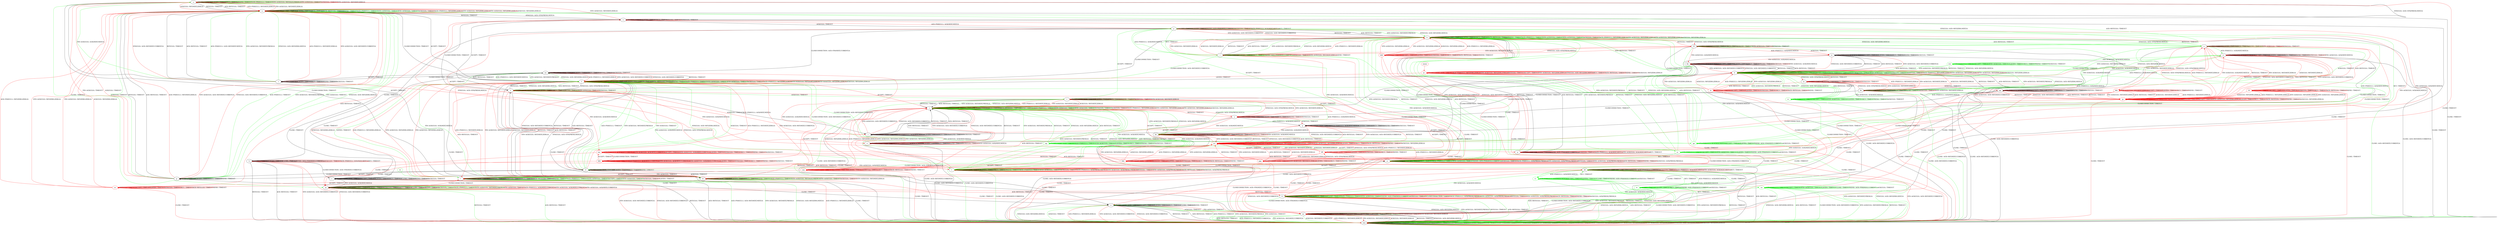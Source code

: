 digraph "" {
	graph ["Incoming time"=0.605677604675293,
		"Outgoing time"=0.7126433849334717,
		Output="{'States': 65, 'Transitions': 982, 'Filename': '../results/tcp_rerun/TCP_FreeBSD_Server-TCP_Windows8_Server-5.dot'}",
		Reference="{'States': 56, 'Transitions': 716, 'Filename': '../subjects/tcp/TCP_FreeBSD_Server.dot'}",
		Solver=yices,
		Updated="{'States': 39, 'Transitions': 495, 'Filename': '../subjects/tcp/TCP_Windows8_Server.dot'}",
		"f-measure"=0.479876160990712,
		precision=0.5381944444444444,
		recall=0.4329608938547486
	];
	a -> a	[key=0,
		label="ACCEPT / TIMEOUT"];
	a -> a	[key=1,
		label="LISTEN / TIMEOUT"];
	a -> a	[key=2,
		label="RCV / TIMEOUT"];
	a -> a	[key=3,
		label="SEND / TIMEOUT"];
	a -> a	[key=4,
		color=green,
		label="ACK+PSH(V,V,1) / TIMEOUT"];
	a -> a	[key=5,
		color=green,
		label="SYN+ACK(V,V,0) / RST(NEXT,FRESH,0)"];
	a -> a	[key=6,
		color=green,
		label="FIN+ACK(V,V,0) / TIMEOUT"];
	a -> a	[key=7,
		color=green,
		label="ACK(V,V,0) / TIMEOUT"];
	a -> a	[key=8,
		color=red,
		label="SYN+ACK(V,V,0) / RST(NEXT,ZERO,0)"];
	a -> n	[key=0,
		label="RST(V,V,0) / TIMEOUT"];
	a -> n	[key=1,
		label="ACK+RST(V,V,0) / TIMEOUT"];
	a -> n	[key=2,
		color=red,
		label="ACK+PSH(V,V,1) / RST(NEXT,ZERO,0)"];
	a -> n	[key=3,
		color=red,
		label="FIN+ACK(V,V,0) / RST(NEXT,ZERO,0)"];
	a -> n	[key=4,
		color=red,
		label="ACK(V,V,0) / RST(NEXT,ZERO,0)"];
	a -> o	[key=0,
		label="SYN(V,V,0) / ACK+SYN(FRESH,NEXT,0)"];
	a -> aa	[key=0,
		color=green,
		label="CLOSE / TIMEOUT"];
	a -> ee	[key=0,
		color=red,
		label="CLOSE / TIMEOUT"];
	a -> oo	[key=0,
		label="CLOSECONNECTION / TIMEOUT"];
	b -> b	[key=0,
		label="RST(V,V,0) / TIMEOUT"];
	b -> b	[key=1,
		label="ACCEPT / TIMEOUT"];
	b -> b	[key=2,
		label="LISTEN / TIMEOUT"];
	b -> b	[key=3,
		label="RCV / TIMEOUT"];
	b -> b	[key=4,
		label="ACK+RST(V,V,0) / TIMEOUT"];
	b -> b	[key=5,
		label="SEND / TIMEOUT"];
	b -> b	[key=6,
		color=green,
		label="ACK+PSH(V,V,1) / TIMEOUT"];
	b -> b	[key=7,
		color=green,
		label="SYN+ACK(V,V,0) / TIMEOUT"];
	b -> b	[key=8,
		color=green,
		label="FIN+ACK(V,V,0) / TIMEOUT"];
	b -> b	[key=9,
		color=green,
		label="ACK(V,V,0) / TIMEOUT"];
	b -> b	[key=10,
		color=red,
		label="ACK+PSH(V,V,1) / RST(ZERO,ZERO,0)"];
	b -> b	[key=11,
		color=red,
		label="SYN+ACK(V,V,0) / RST(ZERO,ZERO,0)"];
	b -> b	[key=12,
		color=red,
		label="FIN+ACK(V,V,0) / RST(ZERO,ZERO,0)"];
	b -> b	[key=13,
		color=red,
		label="ACK(V,V,0) / RST(ZERO,ZERO,0)"];
	b -> f	[key=0,
		label="CLOSECONNECTION / TIMEOUT"];
	b -> u	[key=0,
		color=green,
		label="SYN(V,V,0) / ACK+SYN(FRESH,NEXT,0)"];
	b -> ff	[key=0,
		color=red,
		label="SYN(V,V,0) / ACK+SYN(FRESH,NEXT,0)"];
	b -> mm	[key=0,
		label="CLOSE / TIMEOUT"];
	c -> c	[key=0,
		label="CLOSECONNECTION / TIMEOUT"];
	c -> c	[key=1,
		label="ACCEPT / TIMEOUT"];
	c -> c	[key=2,
		label="LISTEN / TIMEOUT"];
	c -> c	[key=3,
		label="RCV / TIMEOUT"];
	c -> c	[key=4,
		label="CLOSE / TIMEOUT"];
	c -> c	[key=5,
		label="SEND / TIMEOUT"];
	c -> c	[key=6,
		label="ACK(V,V,0) / TIMEOUT"];
	c -> aa	[key=0,
		label="FIN+ACK(V,V,0) / ACK(NEXT,NEXT,0)"];
	c -> mm	[key=0,
		label="RST(V,V,0) / TIMEOUT"];
	c -> mm	[key=1,
		label="ACK+RST(V,V,0) / TIMEOUT"];
	c -> mm	[key=2,
		color=green,
		label="ACK+PSH(V,V,1) / ACK+RST(NEXT,NEXT,0)"];
	c -> mm	[key=3,
		color=green,
		label="SYN+ACK(V,V,0) / RST(NEXT,FRESH,0)"];
	c -> mm	[key=4,
		color=green,
		label="SYN(V,V,0) / ACK+RST(ZERO,NEXT,0)"];
	c -> mm	[key=5,
		color=red,
		label="ACK+PSH(V,V,1) / RST(NEXT,ZERO,0)"];
	c -> mm	[key=6,
		color=red,
		label="SYN+ACK(V,V,0) / ACK+RST(NEXT,CURRENT,0)"];
	c -> mm	[key=7,
		color=red,
		label="SYN(V,V,0) / ACK+RST(NEXT,CURRENT,0)"];
	d -> d	[key=0,
		label="CLOSECONNECTION / TIMEOUT"];
	d -> d	[key=1,
		label="LISTEN / TIMEOUT"];
	d -> d	[key=2,
		label="RCV / TIMEOUT"];
	d -> d	[key=3,
		label="SEND / TIMEOUT"];
	d -> f	[key=0,
		label="RST(V,V,0) / TIMEOUT"];
	d -> f	[key=1,
		label="ACK+RST(V,V,0) / TIMEOUT"];
	d -> f	[key=2,
		color=green,
		label="ACK+PSH(V,V,1) / TIMEOUT"];
	d -> f	[key=3,
		color=green,
		label="SYN+ACK(V,V,0) / RST(NEXT,FRESH,0)"];
	d -> f	[key=4,
		color=green,
		label="FIN+ACK(V,V,0) / TIMEOUT"];
	d -> f	[key=5,
		color=green,
		label="SYN(V,V,0) / ACK+RST(ZERO,NEXT,0)"];
	d -> f	[key=6,
		color=green,
		label="ACK(V,V,0) / TIMEOUT"];
	d -> f	[key=7,
		color=red,
		label="ACK+PSH(V,V,1) / RST(NEXT,ZERO,0)"];
	d -> f	[key=8,
		color=red,
		label="SYN+ACK(V,V,0) / ACK+RST(NEXT,CURRENT,0)"];
	d -> f	[key=9,
		color=red,
		label="SYN(V,V,0) / ACK+RST(NEXT,CURRENT,0)"];
	d -> x	[key=0,
		label="CLOSE / TIMEOUT"];
	d -> jj	[key=0,
		label="ACCEPT / TIMEOUT"];
	d -> oo	[key=0,
		color=red,
		label="FIN+ACK(V,V,0) / TIMEOUT"];
	d -> oo	[key=1,
		color=red,
		label="ACK(V,V,0) / TIMEOUT"];
	e -> e	[key=0,
		label="CLOSECONNECTION / TIMEOUT"];
	e -> e	[key=1,
		label="ACK+PSH(V,V,1) / ACK(NEXT,NEXT,0)"];
	e -> e	[key=2,
		label="LISTEN / TIMEOUT"];
	e -> e	[key=3,
		label="RCV / TIMEOUT"];
	e -> e	[key=4,
		label="SEND / TIMEOUT"];
	e -> e	[key=5,
		label="ACK(V,V,0) / TIMEOUT"];
	e -> e	[key=6,
		color=red,
		label="FIN+ACK(V,V,0) / ACK(NEXT,NEXT,0)"];
	e -> g	[key=0,
		color=red,
		label="ACCEPT / TIMEOUT"];
	e -> r	[key=0,
		label="RST(V,V,0) / TIMEOUT"];
	e -> r	[key=1,
		label="ACK+RST(V,V,0) / TIMEOUT"];
	e -> r	[key=2,
		color=red,
		label="SYN+ACK(V,V,0) / ACK+RST(NEXT,CURRENT,0)"];
	e -> r	[key=3,
		color=red,
		label="SYN(V,V,0) / ACK+RST(NEXT,CURRENT,0)"];
	e -> mm	[key=0,
		label="CLOSE / ACK+RST(NEXT,CURRENT,0)"];
	f -> f	[key=0,
		label="CLOSECONNECTION / TIMEOUT"];
	f -> f	[key=1,
		label="RST(V,V,0) / TIMEOUT"];
	f -> f	[key=2,
		label="LISTEN / TIMEOUT"];
	f -> f	[key=3,
		label="RCV / TIMEOUT"];
	f -> f	[key=4,
		label="ACK+RST(V,V,0) / TIMEOUT"];
	f -> f	[key=5,
		label="SEND / TIMEOUT"];
	f -> f	[key=6,
		color=green,
		label="ACK+PSH(V,V,1) / TIMEOUT"];
	f -> f	[key=7,
		color=green,
		label="SYN+ACK(V,V,0) / TIMEOUT"];
	f -> f	[key=8,
		color=green,
		label="FIN+ACK(V,V,0) / TIMEOUT"];
	f -> f	[key=9,
		color=green,
		label="ACK(V,V,0) / TIMEOUT"];
	f -> f	[key=10,
		color=red,
		label="ACK+PSH(V,V,1) / RST(ZERO,ZERO,0)"];
	f -> f	[key=11,
		color=red,
		label="SYN+ACK(V,V,0) / RST(ZERO,ZERO,0)"];
	f -> f	[key=12,
		color=red,
		label="FIN+ACK(V,V,0) / RST(ZERO,ZERO,0)"];
	f -> f	[key=13,
		color=red,
		label="ACK(V,V,0) / RST(ZERO,ZERO,0)"];
	f -> n	[key=0,
		label="ACCEPT / TIMEOUT"];
	f -> z	[key=0,
		label="SYN(V,V,0) / ACK+SYN(FRESH,NEXT,0)"];
	f -> mm	[key=0,
		label="CLOSE / TIMEOUT"];
	g -> b	[key=0,
		label="RST(V,V,0) / TIMEOUT"];
	g -> b	[key=1,
		label="ACK+RST(V,V,0) / TIMEOUT"];
	g -> b	[key=2,
		color=red,
		label="SYN+ACK(V,V,0) / ACK+RST(NEXT,CURRENT,0)"];
	g -> b	[key=3,
		color=red,
		label="SYN(V,V,0) / ACK+RST(NEXT,CURRENT,0)"];
	g -> d	[key=0,
		color=red,
		label="CLOSECONNECTION / ACK+FIN(NEXT,CURRENT,0)"];
	g -> g	[key=0,
		label="ACCEPT / TIMEOUT"];
	g -> g	[key=1,
		label="LISTEN / TIMEOUT"];
	g -> g	[key=2,
		label="SEND / ACK+PSH(NEXT,CURRENT,1)"];
	g -> g	[key=3,
		label="ACK(V,V,0) / TIMEOUT"];
	g -> g	[key=4,
		color=red,
		label="ACK+PSH(V,V,1) / ACK(NEXT,NEXT,0)"];
	g -> g	[key=5,
		color=red,
		label="FIN+ACK(V,V,0) / ACK(NEXT,NEXT,0)"];
	g -> g	[key=6,
		color=red,
		label="RCV / TIMEOUT"];
	g -> dd	[key=0,
		label="CLOSE / TIMEOUT"];
	h -> c	[key=0,
		label="CLOSECONNECTION / ACK+FIN(NEXT,CURRENT,0)"];
	h -> h	[key=0,
		label="ACCEPT / TIMEOUT"];
	h -> h	[key=1,
		label="LISTEN / TIMEOUT"];
	h -> h	[key=2,
		label="CLOSE / TIMEOUT"];
	h -> h	[key=3,
		label="SEND / ACK+PSH(NEXT,CURRENT,1)"];
	h -> h	[key=4,
		label="ACK(V,V,0) / TIMEOUT"];
	h -> h	[key=5,
		color=red,
		label="ACK+PSH(V,V,1) / ACK(NEXT,NEXT,0)"];
	h -> h	[key=6,
		color=red,
		label="RCV / TIMEOUT"];
	h -> dd	[key=0,
		color=red,
		label="FIN+ACK(V,V,0) / ACK(NEXT,NEXT,0)"];
	h -> mm	[key=0,
		label="RST(V,V,0) / TIMEOUT"];
	h -> mm	[key=1,
		label="ACK+RST(V,V,0) / TIMEOUT"];
	h -> mm	[key=2,
		color=red,
		label="SYN+ACK(V,V,0) / ACK+RST(NEXT,CURRENT,0)"];
	h -> mm	[key=3,
		color=red,
		label="SYN(V,V,0) / ACK+RST(NEXT,CURRENT,0)"];
	i -> f	[key=0,
		color=green,
		label="LISTEN / TIMEOUT"];
	i -> f	[key=1,
		color=red,
		label="ACK+PSH(V,V,1) / RST(ZERO,ZERO,0)"];
	i -> f	[key=2,
		color=red,
		label="SYN+ACK(V,V,0) / RST(ZERO,ZERO,0)"];
	i -> f	[key=3,
		color=red,
		label="FIN+ACK(V,V,0) / RST(ZERO,ZERO,0)"];
	i -> f	[key=4,
		color=red,
		label="ACK(V,V,0) / RST(ZERO,ZERO,0)"];
	i -> i	[key=0,
		label="CLOSECONNECTION / TIMEOUT"];
	i -> i	[key=1,
		label="RST(V,V,0) / TIMEOUT"];
	i -> i	[key=2,
		label="SYN(V,V,0) / TIMEOUT"];
	i -> i	[key=3,
		label="RCV / TIMEOUT"];
	i -> i	[key=4,
		label="ACK+RST(V,V,0) / TIMEOUT"];
	i -> i	[key=5,
		label="SEND / TIMEOUT"];
	i -> i	[key=6,
		color=green,
		label="ACK+PSH(V,V,1) / TIMEOUT"];
	i -> i	[key=7,
		color=green,
		label="SYN+ACK(V,V,0) / TIMEOUT"];
	i -> i	[key=8,
		color=green,
		label="ACCEPT / TIMEOUT"];
	i -> i	[key=9,
		color=green,
		label="FIN+ACK(V,V,0) / TIMEOUT"];
	i -> i	[key=10,
		color=green,
		label="ACK(V,V,0) / TIMEOUT"];
	i -> i	[key=11,
		color=red,
		label="LISTEN / TIMEOUT"];
	i -> mm	[key=0,
		label="CLOSE / TIMEOUT"];
	zz	[color=red];
	i -> zz	[key=0,
		color=red,
		label="ACCEPT / TIMEOUT"];
	j -> e	[key=0,
		color=red,
		label="FIN+ACK(V,V,0) / ACK(NEXT,NEXT,0)"];
	j -> j	[key=0,
		label="CLOSECONNECTION / TIMEOUT"];
	j -> j	[key=1,
		label="ACK+PSH(V,V,1) / ACK(NEXT,NEXT,0)"];
	j -> j	[key=2,
		label="LISTEN / TIMEOUT"];
	j -> j	[key=3,
		label="RCV / TIMEOUT"];
	j -> j	[key=4,
		label="SEND / TIMEOUT"];
	j -> j	[key=5,
		label="ACK(V,V,0) / TIMEOUT"];
	j -> p	[key=0,
		color=red,
		label="ACCEPT / TIMEOUT"];
	j -> r	[key=0,
		label="RST(V,V,0) / TIMEOUT"];
	j -> r	[key=1,
		label="ACK+RST(V,V,0) / TIMEOUT"];
	j -> r	[key=2,
		color=red,
		label="SYN+ACK(V,V,0) / ACK+RST(NEXT,CURRENT,0)"];
	j -> r	[key=3,
		color=red,
		label="SYN(V,V,0) / ACK+RST(NEXT,CURRENT,0)"];
	j -> mm	[key=0,
		label="CLOSE / ACK+RST(NEXT,CURRENT,0)"];
	k -> k	[key=0,
		label="RST(V,V,0) / TIMEOUT"];
	k -> k	[key=1,
		label="ACCEPT / TIMEOUT"];
	k -> k	[key=2,
		label="LISTEN / TIMEOUT"];
	k -> k	[key=3,
		label="RCV / TIMEOUT"];
	k -> k	[key=4,
		label="ACK+RST(V,V,0) / TIMEOUT"];
	k -> k	[key=5,
		label="SEND / TIMEOUT"];
	k -> k	[key=6,
		color=green,
		label="ACK+PSH(V,V,1) / TIMEOUT"];
	k -> k	[key=7,
		color=green,
		label="SYN+ACK(V,V,0) / TIMEOUT"];
	k -> k	[key=8,
		color=green,
		label="FIN+ACK(V,V,0) / TIMEOUT"];
	k -> k	[key=9,
		color=green,
		label="SYN(V,V,0) / TIMEOUT"];
	k -> k	[key=10,
		color=green,
		label="ACK(V,V,0) / TIMEOUT"];
	k -> k	[key=11,
		color=red,
		label="ACK+PSH(V,V,1) / RST(ZERO,ZERO,0)"];
	k -> k	[key=12,
		color=red,
		label="SYN+ACK(V,V,0) / RST(ZERO,ZERO,0)"];
	k -> k	[key=13,
		color=red,
		label="FIN+ACK(V,V,0) / RST(ZERO,ZERO,0)"];
	k -> k	[key=14,
		color=red,
		label="ACK(V,V,0) / RST(ZERO,ZERO,0)"];
	k -> m	[key=0,
		color=red,
		label="SYN(V,V,0) / ACK+SYN(FRESH,NEXT,0)"];
	k -> r	[key=0,
		label="CLOSECONNECTION / TIMEOUT"];
	k -> mm	[key=0,
		label="CLOSE / TIMEOUT"];
	l -> b	[key=0,
		label="RST(V,V,0) / TIMEOUT"];
	l -> b	[key=1,
		label="ACK+RST(V,V,0) / TIMEOUT"];
	l -> b	[key=2,
		color=green,
		label="SYN+ACK(V,V,0) / RST(NEXT,FRESH,0)"];
	l -> b	[key=3,
		color=green,
		label="SYN(V,V,0) / ACK+RST(ZERO,NEXT,0)"];
	l -> b	[key=4,
		color=red,
		label="ACK+PSH(V,V,1) / RST(NEXT,ZERO,0)"];
	l -> b	[key=5,
		color=red,
		label="FIN+ACK(V,V,0) / RST(NEXT,ZERO,0)"];
	l -> b	[key=6,
		color=red,
		label="ACK(V,V,0) / RST(NEXT,ZERO,0)"];
	l -> f	[key=0,
		color=green,
		label="CLOSECONNECTION / ACK+RST(NEXT,CURRENT,0)"];
	l -> l	[key=0,
		label="ACCEPT / TIMEOUT"];
	l -> l	[key=1,
		label="LISTEN / TIMEOUT"];
	l -> l	[key=2,
		label="RCV / TIMEOUT"];
	l -> l	[key=3,
		color=green,
		label="SEND / ACK+PSH(NEXT,CURRENT,1)"];
	l -> l	[key=4,
		color=green,
		label="ACK(V,V,0) / TIMEOUT"];
	l -> l	[key=5,
		color=red,
		label="SYN+ACK(V,V,0) / RST(NEXT,ZERO,0)"];
	l -> l	[key=6,
		color=red,
		label="SEND / TIMEOUT"];
	l -> p	[key=0,
		color=green,
		label="ACK+PSH(V,V,1) / ACK(NEXT,NEXT,0)"];
	l -> cc	[key=0,
		color=green,
		label="FIN+ACK(V,V,0) / ACK(NEXT,NEXT,0)"];
	l -> dd	[key=0,
		color=green,
		label="CLOSE / TIMEOUT"];
	l -> ee	[key=0,
		color=red,
		label="CLOSE / TIMEOUT"];
	l -> ff	[key=0,
		color=red,
		label="SYN(V,V,0) / ACK+SYN(FRESH,NEXT,0)"];
	l -> oo	[key=0,
		color=red,
		label="CLOSECONNECTION / TIMEOUT"];
	m -> k	[key=0,
		color=red,
		label="RST(V,V,0) / TIMEOUT"];
	m -> m	[key=0,
		label="ACCEPT / TIMEOUT"];
	m -> m	[key=1,
		label="LISTEN / TIMEOUT"];
	m -> m	[key=2,
		label="RCV / TIMEOUT"];
	m -> m	[key=3,
		label="SEND / TIMEOUT"];
	m -> m	[key=4,
		color=red,
		label="SYN(V,V,0) / TIMEOUT"];
	m -> y	[key=0,
		label="CLOSECONNECTION / TIMEOUT"];
	m -> ee	[key=0,
		label="CLOSE / TIMEOUT"];
	m -> gg	[key=0,
		color=red,
		label="ACK+PSH(V,V,1) / ACK(NEXT,NEXT,0)"];
	m -> gg	[key=1,
		color=red,
		label="ACK(V,V,0) / TIMEOUT"];
	m -> ii	[key=0,
		color=red,
		label="FIN+ACK(V,V,0) / ACK(NEXT,NEXT,0)"];
	m -> kk	[key=0,
		color=red,
		label="SYN+ACK(V,V,0) / RST(NEXT,ZERO,0)"];
	iii	[color=red];
	m -> iii	[key=0,
		color=red,
		label="ACK+RST(V,V,0) / TIMEOUT"];
	n -> f	[key=0,
		label="CLOSECONNECTION / TIMEOUT"];
	n -> n	[key=0,
		label="RST(V,V,0) / TIMEOUT"];
	n -> n	[key=1,
		label="ACCEPT / TIMEOUT"];
	n -> n	[key=2,
		label="LISTEN / TIMEOUT"];
	n -> n	[key=3,
		label="RCV / TIMEOUT"];
	n -> n	[key=4,
		label="ACK+RST(V,V,0) / TIMEOUT"];
	n -> n	[key=5,
		label="SEND / TIMEOUT"];
	n -> n	[key=6,
		color=green,
		label="ACK+PSH(V,V,1) / TIMEOUT"];
	n -> n	[key=7,
		color=green,
		label="SYN+ACK(V,V,0) / TIMEOUT"];
	n -> n	[key=8,
		color=green,
		label="FIN+ACK(V,V,0) / TIMEOUT"];
	n -> n	[key=9,
		color=green,
		label="ACK(V,V,0) / TIMEOUT"];
	n -> n	[key=10,
		color=red,
		label="ACK+PSH(V,V,1) / RST(ZERO,ZERO,0)"];
	n -> n	[key=11,
		color=red,
		label="SYN+ACK(V,V,0) / RST(ZERO,ZERO,0)"];
	n -> n	[key=12,
		color=red,
		label="FIN+ACK(V,V,0) / RST(ZERO,ZERO,0)"];
	n -> n	[key=13,
		color=red,
		label="ACK(V,V,0) / RST(ZERO,ZERO,0)"];
	n -> o	[key=0,
		label="SYN(V,V,0) / ACK+SYN(FRESH,NEXT,0)"];
	n -> mm	[key=0,
		label="CLOSE / TIMEOUT"];
	o -> a	[key=0,
		color=red,
		label="SYN+ACK(V,V,0) / RST(NEXT,ZERO,0)"];
	o -> g	[key=0,
		color=red,
		label="FIN+ACK(V,V,0) / ACK(NEXT,NEXT,0)"];
	o -> n	[key=0,
		label="RST(V,V,0) / TIMEOUT"];
	o -> o	[key=0,
		label="ACCEPT / TIMEOUT"];
	o -> o	[key=1,
		label="LISTEN / TIMEOUT"];
	o -> o	[key=2,
		label="RCV / TIMEOUT"];
	o -> o	[key=3,
		label="SEND / TIMEOUT"];
	o -> o	[key=4,
		color=red,
		label="SYN(V,V,0) / TIMEOUT"];
	o -> p	[key=0,
		label="ACK(V,V,0) / TIMEOUT"];
	o -> p	[key=1,
		color=red,
		label="ACK+PSH(V,V,1) / ACK(NEXT,NEXT,0)"];
	o -> z	[key=0,
		label="CLOSECONNECTION / TIMEOUT"];
	o -> ee	[key=0,
		label="CLOSE / TIMEOUT"];
	o -> zz	[key=0,
		color=red,
		label="ACK+RST(V,V,0) / TIMEOUT"];
	p -> b	[key=0,
		label="RST(V,V,0) / TIMEOUT"];
	p -> b	[key=1,
		label="ACK+RST(V,V,0) / TIMEOUT"];
	p -> b	[key=2,
		color=green,
		label="SYN+ACK(V,V,0) / RST(NEXT,FRESH,0)"];
	p -> b	[key=3,
		color=green,
		label="SYN(V,V,0) / ACK+RST(ZERO,NEXT,0)"];
	p -> b	[key=4,
		color=red,
		label="SYN+ACK(V,V,0) / ACK+RST(NEXT,CURRENT,0)"];
	p -> b	[key=5,
		color=red,
		label="SYN(V,V,0) / ACK+RST(NEXT,CURRENT,0)"];
	p -> g	[key=0,
		color=red,
		label="FIN+ACK(V,V,0) / ACK(NEXT,NEXT,0)"];
	p -> h	[key=0,
		label="CLOSE / TIMEOUT"];
	p -> l	[key=0,
		color=green,
		label="RCV / TIMEOUT"];
	p -> p	[key=0,
		label="ACCEPT / TIMEOUT"];
	p -> p	[key=1,
		label="LISTEN / TIMEOUT"];
	p -> p	[key=2,
		label="SEND / ACK+PSH(NEXT,CURRENT,1)"];
	p -> p	[key=3,
		label="ACK(V,V,0) / TIMEOUT"];
	p -> p	[key=4,
		color=red,
		label="ACK+PSH(V,V,1) / ACK(NEXT,NEXT,0)"];
	p -> p	[key=5,
		color=red,
		label="RCV / TIMEOUT"];
	p -> cc	[key=0,
		color=green,
		label="FIN+ACK(V,V,0) / ACK(NEXT,NEXT,0)"];
	p -> nn	[key=0,
		label="CLOSECONNECTION / ACK+FIN(NEXT,CURRENT,0)"];
	pp	[color=green];
	p -> pp	[key=0,
		color=green,
		label="ACK+PSH(V,V,1) / ACK(NEXT,NEXT,0)"];
	q -> j	[key=0,
		color=red,
		label="ACCEPT / TIMEOUT"];
	q -> q	[key=0,
		label="CLOSECONNECTION / TIMEOUT"];
	q -> q	[key=1,
		label="ACK+PSH(V,V,1) / ACK(NEXT,NEXT,0)"];
	q -> q	[key=2,
		label="LISTEN / TIMEOUT"];
	q -> q	[key=3,
		label="RCV / TIMEOUT"];
	q -> q	[key=4,
		label="SEND / TIMEOUT"];
	q -> q	[key=5,
		label="ACK(V,V,0) / TIMEOUT"];
	q -> hh	[key=0,
		color=red,
		label="FIN+ACK(V,V,0) / ACK(NEXT,NEXT,0)"];
	q -> mm	[key=0,
		label="CLOSE / ACK+RST(NEXT,CURRENT,0)"];
	ccc	[color=red];
	q -> ccc	[key=0,
		color=red,
		label="SYN+ACK(V,V,0) / ACK+RST(NEXT,CURRENT,0)"];
	q -> ccc	[key=1,
		color=red,
		label="RST(V,V,0) / TIMEOUT"];
	q -> ccc	[key=2,
		color=red,
		label="SYN(V,V,0) / ACK+RST(NEXT,CURRENT,0)"];
	q -> ccc	[key=3,
		color=red,
		label="ACK+RST(V,V,0) / TIMEOUT"];
	r -> b	[key=0,
		color=green,
		label="ACCEPT / TIMEOUT"];
	r -> f	[key=0,
		color=red,
		label="ACCEPT / TIMEOUT"];
	r -> r	[key=0,
		label="CLOSECONNECTION / TIMEOUT"];
	r -> r	[key=1,
		label="RST(V,V,0) / TIMEOUT"];
	r -> r	[key=2,
		label="LISTEN / TIMEOUT"];
	r -> r	[key=3,
		label="RCV / TIMEOUT"];
	r -> r	[key=4,
		label="ACK+RST(V,V,0) / TIMEOUT"];
	r -> r	[key=5,
		label="SEND / TIMEOUT"];
	r -> r	[key=6,
		color=green,
		label="ACK+PSH(V,V,1) / TIMEOUT"];
	r -> r	[key=7,
		color=green,
		label="SYN+ACK(V,V,0) / TIMEOUT"];
	r -> r	[key=8,
		color=green,
		label="FIN+ACK(V,V,0) / TIMEOUT"];
	r -> r	[key=9,
		color=green,
		label="SYN(V,V,0) / TIMEOUT"];
	r -> r	[key=10,
		color=green,
		label="ACK(V,V,0) / TIMEOUT"];
	r -> r	[key=11,
		color=red,
		label="ACK+PSH(V,V,1) / RST(ZERO,ZERO,0)"];
	r -> r	[key=12,
		color=red,
		label="SYN+ACK(V,V,0) / RST(ZERO,ZERO,0)"];
	r -> r	[key=13,
		color=red,
		label="FIN+ACK(V,V,0) / RST(ZERO,ZERO,0)"];
	r -> r	[key=14,
		color=red,
		label="ACK(V,V,0) / RST(ZERO,ZERO,0)"];
	r -> y	[key=0,
		color=red,
		label="SYN(V,V,0) / ACK+SYN(FRESH,NEXT,0)"];
	r -> mm	[key=0,
		label="CLOSE / TIMEOUT"];
	s -> a	[key=0,
		color=green,
		label="FIN+ACK(V,V,0) / ACK(NEXT,NEXT,0)"];
	s -> c	[key=0,
		label="CLOSE / TIMEOUT"];
	s -> n	[key=0,
		label="RST(V,V,0) / TIMEOUT"];
	s -> n	[key=1,
		label="ACK+RST(V,V,0) / TIMEOUT"];
	s -> n	[key=2,
		color=green,
		label="ACK+PSH(V,V,1) / ACK+RST(NEXT,NEXT,0)"];
	s -> n	[key=3,
		color=green,
		label="SYN+ACK(V,V,0) / RST(NEXT,FRESH,0)"];
	s -> n	[key=4,
		color=green,
		label="SYN(V,V,0) / ACK+RST(ZERO,NEXT,0)"];
	s -> n	[key=5,
		color=red,
		label="ACK+PSH(V,V,1) / RST(NEXT,ZERO,0)"];
	s -> n	[key=6,
		color=red,
		label="SYN+ACK(V,V,0) / ACK+RST(NEXT,CURRENT,0)"];
	s -> n	[key=7,
		color=red,
		label="SYN(V,V,0) / ACK+RST(NEXT,CURRENT,0)"];
	s -> s	[key=0,
		label="ACCEPT / TIMEOUT"];
	s -> s	[key=1,
		label="LISTEN / TIMEOUT"];
	s -> s	[key=2,
		label="RCV / TIMEOUT"];
	s -> s	[key=3,
		label="SEND / TIMEOUT"];
	s -> s	[key=4,
		label="ACK(V,V,0) / TIMEOUT"];
	s -> nn	[key=0,
		label="CLOSECONNECTION / TIMEOUT"];
	eee	[color=red];
	s -> eee	[key=0,
		color=red,
		label="FIN+ACK(V,V,0) / ACK(NEXT,NEXT,0)"];
	t -> r	[key=0,
		color=green,
		label="SYN+ACK(V,V,0) / RST(NEXT,FRESH,0)"];
	t -> r	[key=1,
		color=green,
		label="RST(V,V,0) / TIMEOUT"];
	t -> r	[key=2,
		color=green,
		label="SYN(V,V,0) / ACK+RST(ZERO,NEXT,0)"];
	t -> r	[key=3,
		color=green,
		label="ACK+RST(V,V,0) / TIMEOUT"];
	t -> t	[key=0,
		label="CLOSECONNECTION / TIMEOUT"];
	t -> t	[key=1,
		label="LISTEN / TIMEOUT"];
	t -> t	[key=2,
		label="RCV / TIMEOUT"];
	t -> t	[key=3,
		label="SEND / TIMEOUT"];
	t -> t	[key=4,
		color=green,
		label="ACK+PSH(V,V,1) / TIMEOUT"];
	t -> t	[key=5,
		color=green,
		label="FIN+ACK(V,V,0) / TIMEOUT"];
	t -> t	[key=6,
		color=green,
		label="ACK(V,V,0) / TIMEOUT"];
	t -> t	[key=7,
		color=red,
		label="ACK+PSH(V,V,1) / ACK(FRESH,FRESH,0)"];
	t -> t	[key=8,
		color=red,
		label="SYN+ACK(V,V,0) / ACK(FRESH,FRESH,0)"];
	t -> t	[key=9,
		color=red,
		label="RST(V,V,0) / TIMEOUT"];
	t -> t	[key=10,
		color=red,
		label="FIN+ACK(V,V,0) / ACK(FRESH,FRESH,0)"];
	t -> t	[key=11,
		color=red,
		label="ACK+RST(V,V,0) / TIMEOUT"];
	t -> t	[key=12,
		color=red,
		label="ACK(V,V,0) / ACK(FRESH,FRESH,0)"];
	t -> z	[key=0,
		color=red,
		label="SYN(V,V,0) / ACK+SYN(FRESH,NEXT,0)"];
	t -> cc	[key=0,
		label="ACCEPT / TIMEOUT"];
	t -> ll	[key=0,
		color=red,
		label="CLOSE / TIMEOUT"];
	t -> mm	[key=0,
		color=green,
		label="CLOSE / ACK+RST(NEXT,CURRENT,0)"];
	u -> b	[key=0,
		color=green,
		label="RST(V,V,0) / TIMEOUT"];
	u -> b	[key=1,
		color=green,
		label="SYN(V,V,0) / ACK+RST(ZERO,NEXT,0)"];
	u -> b	[key=2,
		color=green,
		label="ACK+RST(V,V,0) / TIMEOUT"];
	u -> u	[key=0,
		label="ACCEPT / TIMEOUT"];
	u -> u	[key=1,
		label="LISTEN / TIMEOUT"];
	u -> u	[key=2,
		label="RCV / TIMEOUT"];
	u -> u	[key=3,
		label="SEND / TIMEOUT"];
	u -> u	[key=4,
		color=green,
		label="SYN+ACK(V,V,0) / TIMEOUT"];
	u -> u	[key=5,
		color=red,
		label="SYN(V,V,0) / TIMEOUT"];
	u -> z	[key=0,
		color=green,
		label="CLOSECONNECTION / TIMEOUT"];
	u -> ee	[key=0,
		label="CLOSE / TIMEOUT"];
	u -> ii	[key=0,
		color=green,
		label="ACK+PSH(V,V,1) / ACK(NEXT,NEXT,0)"];
	u -> kk	[key=0,
		color=green,
		label="ACK(V,V,0) / TIMEOUT"];
	vv	[color=green];
	u -> vv	[key=0,
		color=green,
		label="FIN+ACK(V,V,0) / ACK(NEXT,NEXT,0)"];
	fff	[color=red];
	u -> fff	[key=0,
		color=red,
		label="CLOSECONNECTION / TIMEOUT"];
	jjj	[color=red];
	u -> jjj	[key=0,
		color=red,
		label="ACK+PSH(V,V,1) / RST(NEXT,ZERO,0)"];
	u -> jjj	[key=1,
		color=red,
		label="RST(V,V,0) / TIMEOUT"];
	u -> jjj	[key=2,
		color=red,
		label="FIN+ACK(V,V,0) / RST(NEXT,ZERO,0)"];
	u -> jjj	[key=3,
		color=red,
		label="ACK(V,V,0) / RST(NEXT,ZERO,0)"];
	kkk	[color=red];
	u -> kkk	[key=0,
		color=red,
		label="SYN+ACK(V,V,0) / RST(NEXT,ZERO,0)"];
	lll	[color=red];
	u -> lll	[key=0,
		color=red,
		label="ACK+RST(V,V,0) / TIMEOUT"];
	v -> p	[key=0,
		color=green,
		label="ACCEPT / TIMEOUT"];
	v -> r	[key=0,
		label="RST(V,V,0) / TIMEOUT"];
	v -> r	[key=1,
		label="ACK+RST(V,V,0) / TIMEOUT"];
	v -> r	[key=2,
		color=green,
		label="SYN+ACK(V,V,0) / RST(NEXT,FRESH,0)"];
	v -> r	[key=3,
		color=green,
		label="SYN(V,V,0) / ACK+RST(ZERO,NEXT,0)"];
	v -> r	[key=4,
		color=red,
		label="ACK+PSH(V,V,1) / RST(NEXT,ZERO,0)"];
	v -> r	[key=5,
		color=red,
		label="FIN+ACK(V,V,0) / RST(NEXT,ZERO,0)"];
	v -> r	[key=6,
		color=red,
		label="ACK(V,V,0) / RST(NEXT,ZERO,0)"];
	v -> t	[key=0,
		color=green,
		label="FIN+ACK(V,V,0) / ACK(NEXT,NEXT,0)"];
	v -> v	[key=0,
		label="CLOSECONNECTION / TIMEOUT"];
	v -> v	[key=1,
		label="LISTEN / TIMEOUT"];
	v -> v	[key=2,
		label="RCV / TIMEOUT"];
	v -> v	[key=3,
		label="SEND / TIMEOUT"];
	v -> v	[key=4,
		color=green,
		label="ACK(V,V,0) / TIMEOUT"];
	v -> v	[key=5,
		color=red,
		label="SYN+ACK(V,V,0) / RST(NEXT,ZERO,0)"];
	v -> y	[key=0,
		color=red,
		label="SYN(V,V,0) / ACK+SYN(FRESH,NEXT,0)"];
	v -> ee	[key=0,
		color=red,
		label="CLOSE / TIMEOUT"];
	v -> hh	[key=0,
		color=green,
		label="ACK+PSH(V,V,1) / ACK(NEXT,NEXT,0)"];
	v -> mm	[key=0,
		color=green,
		label="CLOSE / ACK+RST(NEXT,CURRENT,0)"];
	v -> oo	[key=0,
		color=red,
		label="ACCEPT / TIMEOUT"];
	w -> j	[key=0,
		label="CLOSECONNECTION / TIMEOUT"];
	w -> k	[key=0,
		label="RST(V,V,0) / TIMEOUT"];
	w -> k	[key=1,
		label="ACK+RST(V,V,0) / TIMEOUT"];
	w -> k	[key=2,
		color=red,
		label="SYN+ACK(V,V,0) / ACK+RST(NEXT,CURRENT,0)"];
	w -> k	[key=3,
		color=red,
		label="SYN(V,V,0) / ACK+RST(NEXT,CURRENT,0)"];
	w -> w	[key=0,
		label="ACK+PSH(V,V,1) / ACK(NEXT,NEXT,0)"];
	w -> w	[key=1,
		label="ACCEPT / TIMEOUT"];
	w -> w	[key=2,
		label="LISTEN / TIMEOUT"];
	w -> w	[key=3,
		label="RCV / TIMEOUT"];
	w -> w	[key=4,
		label="SEND / TIMEOUT"];
	w -> w	[key=5,
		label="ACK(V,V,0) / TIMEOUT"];
	w -> bb	[key=0,
		color=red,
		label="FIN+ACK(V,V,0) / ACK(NEXT,NEXT,0)"];
	w -> mm	[key=0,
		label="CLOSE / ACK+RST(NEXT,CURRENT,0)"];
	x -> x	[key=0,
		label="CLOSECONNECTION / TIMEOUT"];
	x -> x	[key=1,
		label="ACCEPT / TIMEOUT"];
	x -> x	[key=2,
		label="LISTEN / TIMEOUT"];
	x -> x	[key=3,
		label="RCV / TIMEOUT"];
	x -> x	[key=4,
		label="CLOSE / TIMEOUT"];
	x -> x	[key=5,
		label="SEND / TIMEOUT"];
	x -> ee	[key=0,
		color=red,
		label="FIN+ACK(V,V,0) / TIMEOUT"];
	x -> ee	[key=1,
		color=red,
		label="ACK(V,V,0) / TIMEOUT"];
	x -> mm	[key=0,
		label="RST(V,V,0) / TIMEOUT"];
	x -> mm	[key=1,
		label="ACK+RST(V,V,0) / TIMEOUT"];
	x -> mm	[key=2,
		color=green,
		label="ACK+PSH(V,V,1) / TIMEOUT"];
	x -> mm	[key=3,
		color=green,
		label="SYN+ACK(V,V,0) / RST(NEXT,FRESH,0)"];
	x -> mm	[key=4,
		color=green,
		label="FIN+ACK(V,V,0) / TIMEOUT"];
	x -> mm	[key=5,
		color=green,
		label="SYN(V,V,0) / ACK+RST(ZERO,NEXT,0)"];
	x -> mm	[key=6,
		color=green,
		label="ACK(V,V,0) / TIMEOUT"];
	x -> mm	[key=7,
		color=red,
		label="ACK+PSH(V,V,1) / RST(NEXT,ZERO,0)"];
	x -> mm	[key=8,
		color=red,
		label="SYN+ACK(V,V,0) / ACK+RST(NEXT,CURRENT,0)"];
	x -> mm	[key=9,
		color=red,
		label="SYN(V,V,0) / ACK+RST(NEXT,CURRENT,0)"];
	y -> q	[key=0,
		label="ACK+PSH(V,V,1) / ACK(NEXT,NEXT,0)"];
	y -> q	[key=1,
		color=red,
		label="ACK(V,V,0) / TIMEOUT"];
	y -> r	[key=0,
		color=red,
		label="RST(V,V,0) / TIMEOUT"];
	y -> v	[key=0,
		color=red,
		label="SYN+ACK(V,V,0) / RST(NEXT,ZERO,0)"];
	y -> y	[key=0,
		label="CLOSECONNECTION / TIMEOUT"];
	y -> y	[key=1,
		label="LISTEN / TIMEOUT"];
	y -> y	[key=2,
		label="RCV / TIMEOUT"];
	y -> y	[key=3,
		label="SEND / TIMEOUT"];
	y -> y	[key=4,
		color=red,
		label="SYN(V,V,0) / TIMEOUT"];
	y -> z	[key=0,
		color=red,
		label="ACCEPT / TIMEOUT"];
	y -> ee	[key=0,
		label="CLOSE / TIMEOUT"];
	y -> hh	[key=0,
		color=red,
		label="FIN+ACK(V,V,0) / ACK(NEXT,NEXT,0)"];
	aaa	[color=red];
	y -> aaa	[key=0,
		color=red,
		label="ACK+RST(V,V,0) / TIMEOUT"];
	z -> e	[key=0,
		color=red,
		label="FIN+ACK(V,V,0) / ACK(NEXT,NEXT,0)"];
	z -> f	[key=0,
		label="RST(V,V,0) / TIMEOUT"];
	z -> f	[key=1,
		color=green,
		label="SYN(V,V,0) / ACK+RST(ZERO,NEXT,0)"];
	z -> f	[key=2,
		color=green,
		label="ACK+RST(V,V,0) / TIMEOUT"];
	z -> i	[key=0,
		color=red,
		label="ACK+RST(V,V,0) / TIMEOUT"];
	z -> j	[key=0,
		label="ACK+PSH(V,V,1) / ACK(NEXT,NEXT,0)"];
	z -> j	[key=1,
		color=red,
		label="ACK(V,V,0) / TIMEOUT"];
	z -> o	[key=0,
		label="ACCEPT / TIMEOUT"];
	z -> t	[key=0,
		color=green,
		label="FIN+ACK(V,V,0) / ACK(NEXT,NEXT,0)"];
	z -> v	[key=0,
		color=green,
		label="ACK(V,V,0) / TIMEOUT"];
	z -> z	[key=0,
		label="CLOSECONNECTION / TIMEOUT"];
	z -> z	[key=1,
		label="LISTEN / TIMEOUT"];
	z -> z	[key=2,
		label="RCV / TIMEOUT"];
	z -> z	[key=3,
		label="SEND / TIMEOUT"];
	z -> z	[key=4,
		color=green,
		label="SYN+ACK(V,V,0) / TIMEOUT"];
	z -> z	[key=5,
		color=red,
		label="SYN(V,V,0) / TIMEOUT"];
	z -> ee	[key=0,
		label="CLOSE / TIMEOUT"];
	z -> oo	[key=0,
		color=red,
		label="SYN+ACK(V,V,0) / RST(NEXT,ZERO,0)"];
	aa -> aa	[key=0,
		label="CLOSECONNECTION / TIMEOUT"];
	aa -> aa	[key=1,
		label="ACCEPT / TIMEOUT"];
	aa -> aa	[key=2,
		label="LISTEN / TIMEOUT"];
	aa -> aa	[key=3,
		label="SYN(V,V,0) / TIMEOUT"];
	aa -> aa	[key=4,
		label="RCV / TIMEOUT"];
	aa -> aa	[key=5,
		label="CLOSE / TIMEOUT"];
	aa -> aa	[key=6,
		label="SEND / TIMEOUT"];
	aa -> aa	[key=7,
		label="ACK(V,V,0) / TIMEOUT"];
	aa -> aa	[key=8,
		color=green,
		label="ACK+PSH(V,V,1) / TIMEOUT"];
	aa -> aa	[key=9,
		color=green,
		label="SYN+ACK(V,V,0) / RST(NEXT,FRESH,0)"];
	aa -> aa	[key=10,
		color=green,
		label="FIN+ACK(V,V,0) / TIMEOUT"];
	aa -> aa	[key=11,
		color=red,
		label="ACK+PSH(V,V,1) / ACK(NEXT,CURRENT,0)"];
	aa -> aa	[key=12,
		color=red,
		label="SYN+ACK(V,V,0) / ACK(NEXT,CURRENT,0)"];
	aa -> aa	[key=13,
		color=red,
		label="FIN+ACK(V,V,0) / ACK(NEXT,CURRENT,0)"];
	aa -> ll	[key=0,
		color=red,
		label="RST(V,V,0) / TIMEOUT"];
	aa -> ll	[key=1,
		color=red,
		label="ACK+RST(V,V,0) / TIMEOUT"];
	aa -> mm	[key=0,
		color=green,
		label="RST(V,V,0) / TIMEOUT"];
	aa -> mm	[key=1,
		color=green,
		label="ACK+RST(V,V,0) / TIMEOUT"];
	bb -> e	[key=0,
		label="CLOSECONNECTION / TIMEOUT"];
	bb -> k	[key=0,
		label="RST(V,V,0) / TIMEOUT"];
	bb -> k	[key=1,
		label="ACK+RST(V,V,0) / TIMEOUT"];
	bb -> k	[key=2,
		color=red,
		label="SYN+ACK(V,V,0) / ACK+RST(NEXT,CURRENT,0)"];
	bb -> k	[key=3,
		color=red,
		label="SYN(V,V,0) / ACK+RST(NEXT,CURRENT,0)"];
	bb -> bb	[key=0,
		label="ACK+PSH(V,V,1) / ACK(NEXT,NEXT,0)"];
	bb -> bb	[key=1,
		label="ACCEPT / TIMEOUT"];
	bb -> bb	[key=2,
		label="LISTEN / TIMEOUT"];
	bb -> bb	[key=3,
		label="RCV / TIMEOUT"];
	bb -> bb	[key=4,
		label="SEND / TIMEOUT"];
	bb -> bb	[key=5,
		label="ACK(V,V,0) / TIMEOUT"];
	bb -> bb	[key=6,
		color=red,
		label="FIN+ACK(V,V,0) / ACK(NEXT,NEXT,0)"];
	bb -> mm	[key=0,
		label="CLOSE / ACK+RST(NEXT,CURRENT,0)"];
	cc -> b	[key=0,
		color=green,
		label="SYN+ACK(V,V,0) / RST(NEXT,FRESH,0)"];
	cc -> b	[key=1,
		color=green,
		label="RST(V,V,0) / TIMEOUT"];
	cc -> b	[key=2,
		color=green,
		label="SYN(V,V,0) / ACK+RST(ZERO,NEXT,0)"];
	cc -> b	[key=3,
		color=green,
		label="ACK+RST(V,V,0) / TIMEOUT"];
	cc -> d	[key=0,
		color=green,
		label="CLOSECONNECTION / ACK+FIN(NEXT,CURRENT,0)"];
	cc -> o	[key=0,
		color=red,
		label="SYN(V,V,0) / ACK+SYN(FRESH,NEXT,0)"];
	cc -> t	[key=0,
		color=red,
		label="CLOSECONNECTION / TIMEOUT"];
	cc -> cc	[key=0,
		label="ACCEPT / TIMEOUT"];
	cc -> cc	[key=1,
		label="LISTEN / TIMEOUT"];
	cc -> cc	[key=2,
		label="RCV / TIMEOUT"];
	cc -> cc	[key=3,
		color=green,
		label="ACK+PSH(V,V,1) / TIMEOUT"];
	cc -> cc	[key=4,
		color=green,
		label="FIN+ACK(V,V,0) / TIMEOUT"];
	cc -> cc	[key=5,
		color=green,
		label="SEND / ACK+PSH(NEXT,CURRENT,1)"];
	cc -> cc	[key=6,
		color=green,
		label="ACK(V,V,0) / TIMEOUT"];
	cc -> cc	[key=7,
		color=red,
		label="ACK+PSH(V,V,1) / ACK(FRESH,FRESH,0)"];
	cc -> cc	[key=8,
		color=red,
		label="SYN+ACK(V,V,0) / ACK(FRESH,FRESH,0)"];
	cc -> cc	[key=9,
		color=red,
		label="RST(V,V,0) / TIMEOUT"];
	cc -> cc	[key=10,
		color=red,
		label="FIN+ACK(V,V,0) / ACK(FRESH,FRESH,0)"];
	cc -> cc	[key=11,
		color=red,
		label="ACK+RST(V,V,0) / TIMEOUT"];
	cc -> cc	[key=12,
		color=red,
		label="SEND / TIMEOUT"];
	cc -> cc	[key=13,
		color=red,
		label="ACK(V,V,0) / ACK(FRESH,FRESH,0)"];
	cc -> ll	[key=0,
		label="CLOSE / TIMEOUT"];
	dd -> x	[key=0,
		color=red,
		label="CLOSECONNECTION / ACK+FIN(NEXT,CURRENT,0)"];
	dd -> dd	[key=0,
		label="ACCEPT / TIMEOUT"];
	dd -> dd	[key=1,
		label="LISTEN / TIMEOUT"];
	dd -> dd	[key=2,
		label="CLOSE / TIMEOUT"];
	dd -> dd	[key=3,
		label="SEND / ACK+PSH(NEXT,CURRENT,1)"];
	dd -> dd	[key=4,
		label="ACK(V,V,0) / TIMEOUT"];
	dd -> dd	[key=5,
		color=red,
		label="ACK+PSH(V,V,1) / ACK(NEXT,NEXT,0)"];
	dd -> dd	[key=6,
		color=red,
		label="FIN+ACK(V,V,0) / ACK(NEXT,NEXT,0)"];
	dd -> dd	[key=7,
		color=red,
		label="RCV / TIMEOUT"];
	dd -> ll	[key=0,
		color=green,
		label="FIN+ACK(V,V,0) / ACK(NEXT,NEXT,0)"];
	dd -> mm	[key=0,
		label="RST(V,V,0) / TIMEOUT"];
	dd -> mm	[key=1,
		label="ACK+RST(V,V,0) / TIMEOUT"];
	dd -> mm	[key=2,
		color=green,
		label="SYN+ACK(V,V,0) / RST(NEXT,FRESH,0)"];
	dd -> mm	[key=3,
		color=green,
		label="SYN(V,V,0) / ACK+RST(ZERO,NEXT,0)"];
	dd -> mm	[key=4,
		color=red,
		label="SYN+ACK(V,V,0) / ACK+RST(NEXT,CURRENT,0)"];
	dd -> mm	[key=5,
		color=red,
		label="SYN(V,V,0) / ACK+RST(NEXT,CURRENT,0)"];
	rr	[color=green];
	dd -> rr	[key=0,
		color=green,
		label="ACK+PSH(V,V,1) / ACK(NEXT,NEXT,0)"];
	tt	[color=green];
	dd -> tt	[key=0,
		color=green,
		label="RCV / TIMEOUT"];
	ee -> ee	[key=0,
		label="CLOSECONNECTION / TIMEOUT"];
	ee -> ee	[key=1,
		label="ACCEPT / TIMEOUT"];
	ee -> ee	[key=2,
		label="LISTEN / TIMEOUT"];
	ee -> ee	[key=3,
		label="RCV / TIMEOUT"];
	ee -> ee	[key=4,
		label="CLOSE / TIMEOUT"];
	ee -> ee	[key=5,
		label="SEND / TIMEOUT"];
	ee -> ee	[key=6,
		color=green,
		label="SYN+ACK(V,V,0) / TIMEOUT"];
	ee -> ee	[key=7,
		color=red,
		label="SYN+ACK(V,V,0) / RST(NEXT,ZERO,0)"];
	ee -> mm	[key=0,
		label="RST(V,V,0) / TIMEOUT"];
	ee -> mm	[key=1,
		label="SYN(V,V,0) / ACK+RST(ZERO,NEXT,0)"];
	ee -> mm	[key=2,
		label="ACK+RST(V,V,0) / TIMEOUT"];
	ee -> mm	[key=3,
		color=green,
		label="ACK+PSH(V,V,1) / RST(NEXT,CURRENT,0)"];
	ee -> mm	[key=4,
		color=green,
		label="FIN+ACK(V,V,0) / RST(NEXT,CURRENT,0)"];
	ee -> mm	[key=5,
		color=green,
		label="ACK(V,V,0) / RST(NEXT,CURRENT,0)"];
	ee -> mm	[key=6,
		color=red,
		label="ACK+PSH(V,V,1) / RST(NEXT,ZERO,0)"];
	ee -> mm	[key=7,
		color=red,
		label="FIN+ACK(V,V,0) / RST(NEXT,ZERO,0)"];
	ee -> mm	[key=8,
		color=red,
		label="ACK(V,V,0) / RST(NEXT,ZERO,0)"];
	ff -> b	[key=0,
		color=red,
		label="RST(V,V,0) / TIMEOUT"];
	ff -> l	[key=0,
		color=red,
		label="SYN+ACK(V,V,0) / RST(NEXT,ZERO,0)"];
	ff -> n	[key=0,
		color=green,
		label="SYN(V,V,0) / ACK+RST(ZERO,NEXT,0)"];
	ff -> n	[key=1,
		color=green,
		label="ACK+RST(V,V,0) / TIMEOUT"];
	ff -> w	[key=0,
		color=red,
		label="ACK+PSH(V,V,1) / ACK(NEXT,NEXT,0)"];
	ff -> w	[key=1,
		color=red,
		label="ACK(V,V,0) / TIMEOUT"];
	ff -> z	[key=0,
		label="CLOSECONNECTION / TIMEOUT"];
	ff -> bb	[key=0,
		color=red,
		label="FIN+ACK(V,V,0) / ACK(NEXT,NEXT,0)"];
	ff -> cc	[key=0,
		color=green,
		label="FIN+ACK(V,V,0) / ACK(NEXT,NEXT,0)"];
	ff -> ee	[key=0,
		label="CLOSE / TIMEOUT"];
	ff -> ff	[key=0,
		label="ACCEPT / TIMEOUT"];
	ff -> ff	[key=1,
		label="LISTEN / TIMEOUT"];
	ff -> ff	[key=2,
		label="RCV / TIMEOUT"];
	ff -> ff	[key=3,
		label="SEND / TIMEOUT"];
	ff -> ff	[key=4,
		color=green,
		label="SYN+ACK(V,V,0) / TIMEOUT"];
	ff -> ff	[key=5,
		color=red,
		label="SYN(V,V,0) / TIMEOUT"];
	ff -> pp	[key=0,
		color=green,
		label="ACK+PSH(V,V,1) / ACK(NEXT,NEXT,0)"];
	ddd	[color=red];
	ff -> ddd	[key=0,
		color=red,
		label="ACK+RST(V,V,0) / TIMEOUT"];
	gg -> q	[key=0,
		label="CLOSECONNECTION / TIMEOUT"];
	gg -> gg	[key=0,
		label="ACK+PSH(V,V,1) / ACK(NEXT,NEXT,0)"];
	gg -> gg	[key=1,
		label="ACCEPT / TIMEOUT"];
	gg -> gg	[key=2,
		label="LISTEN / TIMEOUT"];
	gg -> gg	[key=3,
		label="RCV / TIMEOUT"];
	gg -> gg	[key=4,
		label="SEND / TIMEOUT"];
	gg -> gg	[key=5,
		label="ACK(V,V,0) / TIMEOUT"];
	gg -> ii	[key=0,
		color=red,
		label="FIN+ACK(V,V,0) / ACK(NEXT,NEXT,0)"];
	gg -> mm	[key=0,
		label="CLOSE / ACK+RST(NEXT,CURRENT,0)"];
	gg -> jjj	[key=0,
		color=red,
		label="SYN+ACK(V,V,0) / ACK+RST(NEXT,CURRENT,0)"];
	gg -> jjj	[key=1,
		color=red,
		label="RST(V,V,0) / TIMEOUT"];
	gg -> jjj	[key=2,
		color=red,
		label="SYN(V,V,0) / ACK+RST(NEXT,CURRENT,0)"];
	gg -> jjj	[key=3,
		color=red,
		label="ACK+RST(V,V,0) / TIMEOUT"];
	hh -> e	[key=0,
		color=red,
		label="ACCEPT / TIMEOUT"];
	hh -> r	[key=0,
		color=green,
		label="SYN+ACK(V,V,0) / RST(NEXT,FRESH,0)"];
	hh -> r	[key=1,
		color=green,
		label="SYN(V,V,0) / ACK+RST(ZERO,NEXT,0)"];
	hh -> hh	[key=0,
		label="CLOSECONNECTION / TIMEOUT"];
	hh -> hh	[key=1,
		label="ACK+PSH(V,V,1) / ACK(NEXT,NEXT,0)"];
	hh -> hh	[key=2,
		label="LISTEN / TIMEOUT"];
	hh -> hh	[key=3,
		label="RCV / TIMEOUT"];
	hh -> hh	[key=4,
		label="SEND / TIMEOUT"];
	hh -> hh	[key=5,
		label="ACK(V,V,0) / TIMEOUT"];
	hh -> hh	[key=6,
		color=red,
		label="FIN+ACK(V,V,0) / ACK(NEXT,NEXT,0)"];
	hh -> mm	[key=0,
		label="CLOSE / ACK+RST(NEXT,CURRENT,0)"];
	hh -> pp	[key=0,
		color=green,
		label="ACCEPT / TIMEOUT"];
	qq	[color=green];
	hh -> qq	[key=0,
		color=green,
		label="FIN+ACK(V,V,0) / ACK(NEXT,NEXT,0)"];
	hh -> ccc	[key=0,
		color=red,
		label="SYN+ACK(V,V,0) / ACK+RST(NEXT,CURRENT,0)"];
	hh -> ccc	[key=1,
		color=red,
		label="RST(V,V,0) / TIMEOUT"];
	hh -> ccc	[key=2,
		color=red,
		label="SYN(V,V,0) / ACK+RST(NEXT,CURRENT,0)"];
	hh -> ccc	[key=3,
		color=red,
		label="ACK+RST(V,V,0) / TIMEOUT"];
	ii -> k	[key=0,
		color=green,
		label="SYN+ACK(V,V,0) / RST(NEXT,FRESH,0)"];
	ii -> k	[key=1,
		color=green,
		label="SYN(V,V,0) / ACK+RST(ZERO,NEXT,0)"];
	ii -> hh	[key=0,
		label="CLOSECONNECTION / TIMEOUT"];
	ii -> ii	[key=0,
		label="ACK+PSH(V,V,1) / ACK(NEXT,NEXT,0)"];
	ii -> ii	[key=1,
		label="ACCEPT / TIMEOUT"];
	ii -> ii	[key=2,
		label="LISTEN / TIMEOUT"];
	ii -> ii	[key=3,
		label="RCV / TIMEOUT"];
	ii -> ii	[key=4,
		label="SEND / TIMEOUT"];
	ii -> ii	[key=5,
		label="ACK(V,V,0) / TIMEOUT"];
	ii -> ii	[key=6,
		color=red,
		label="FIN+ACK(V,V,0) / ACK(NEXT,NEXT,0)"];
	ii -> mm	[key=0,
		label="CLOSE / ACK+RST(NEXT,CURRENT,0)"];
	ww	[color=green];
	ii -> ww	[key=0,
		color=green,
		label="FIN+ACK(V,V,0) / ACK(NEXT,NEXT,0)"];
	ii -> jjj	[key=0,
		color=red,
		label="SYN+ACK(V,V,0) / ACK+RST(NEXT,CURRENT,0)"];
	ii -> jjj	[key=1,
		color=red,
		label="RST(V,V,0) / TIMEOUT"];
	ii -> jjj	[key=2,
		color=red,
		label="SYN(V,V,0) / ACK+RST(NEXT,CURRENT,0)"];
	ii -> jjj	[key=3,
		color=red,
		label="ACK+RST(V,V,0) / TIMEOUT"];
	jj -> a	[key=0,
		color=red,
		label="FIN+ACK(V,V,0) / TIMEOUT"];
	jj -> a	[key=1,
		color=red,
		label="ACK(V,V,0) / TIMEOUT"];
	jj -> d	[key=0,
		label="CLOSECONNECTION / TIMEOUT"];
	jj -> n	[key=0,
		label="RST(V,V,0) / TIMEOUT"];
	jj -> n	[key=1,
		label="ACK+RST(V,V,0) / TIMEOUT"];
	jj -> n	[key=2,
		color=green,
		label="ACK+PSH(V,V,1) / TIMEOUT"];
	jj -> n	[key=3,
		color=green,
		label="SYN+ACK(V,V,0) / RST(NEXT,FRESH,0)"];
	jj -> n	[key=4,
		color=green,
		label="FIN+ACK(V,V,0) / TIMEOUT"];
	jj -> n	[key=5,
		color=green,
		label="SYN(V,V,0) / ACK+RST(ZERO,NEXT,0)"];
	jj -> n	[key=6,
		color=green,
		label="ACK(V,V,0) / TIMEOUT"];
	jj -> n	[key=7,
		color=red,
		label="ACK+PSH(V,V,1) / RST(NEXT,ZERO,0)"];
	jj -> n	[key=8,
		color=red,
		label="SYN+ACK(V,V,0) / ACK+RST(NEXT,CURRENT,0)"];
	jj -> n	[key=9,
		color=red,
		label="SYN(V,V,0) / ACK+RST(NEXT,CURRENT,0)"];
	jj -> x	[key=0,
		label="CLOSE / TIMEOUT"];
	jj -> jj	[key=0,
		label="ACCEPT / TIMEOUT"];
	jj -> jj	[key=1,
		label="LISTEN / TIMEOUT"];
	jj -> jj	[key=2,
		label="RCV / TIMEOUT"];
	jj -> jj	[key=3,
		label="SEND / TIMEOUT"];
	kk -> k	[key=0,
		label="RST(V,V,0) / TIMEOUT"];
	kk -> k	[key=1,
		label="ACK+RST(V,V,0) / TIMEOUT"];
	kk -> k	[key=2,
		color=green,
		label="SYN+ACK(V,V,0) / RST(NEXT,FRESH,0)"];
	kk -> k	[key=3,
		color=green,
		label="SYN(V,V,0) / ACK+RST(ZERO,NEXT,0)"];
	kk -> k	[key=4,
		color=red,
		label="ACK+PSH(V,V,1) / RST(NEXT,ZERO,0)"];
	kk -> k	[key=5,
		color=red,
		label="FIN+ACK(V,V,0) / RST(NEXT,ZERO,0)"];
	kk -> k	[key=6,
		color=red,
		label="ACK(V,V,0) / RST(NEXT,ZERO,0)"];
	kk -> m	[key=0,
		color=red,
		label="SYN(V,V,0) / ACK+SYN(FRESH,NEXT,0)"];
	kk -> v	[key=0,
		label="CLOSECONNECTION / TIMEOUT"];
	kk -> ee	[key=0,
		color=red,
		label="CLOSE / TIMEOUT"];
	kk -> ii	[key=0,
		color=green,
		label="ACK+PSH(V,V,1) / ACK(NEXT,NEXT,0)"];
	kk -> kk	[key=0,
		label="ACCEPT / TIMEOUT"];
	kk -> kk	[key=1,
		label="LISTEN / TIMEOUT"];
	kk -> kk	[key=2,
		label="RCV / TIMEOUT"];
	kk -> kk	[key=3,
		label="SEND / TIMEOUT"];
	kk -> kk	[key=4,
		color=green,
		label="ACK(V,V,0) / TIMEOUT"];
	kk -> kk	[key=5,
		color=red,
		label="SYN+ACK(V,V,0) / RST(NEXT,ZERO,0)"];
	kk -> mm	[key=0,
		color=green,
		label="CLOSE / ACK+RST(NEXT,CURRENT,0)"];
	kk -> vv	[key=0,
		color=green,
		label="FIN+ACK(V,V,0) / ACK(NEXT,NEXT,0)"];
	ll -> x	[key=0,
		color=green,
		label="CLOSECONNECTION / ACK+FIN(NEXT,CURRENT,0)"];
	ll -> ll	[key=0,
		label="ACCEPT / TIMEOUT"];
	ll -> ll	[key=1,
		label="LISTEN / TIMEOUT"];
	ll -> ll	[key=2,
		label="RCV / TIMEOUT"];
	ll -> ll	[key=3,
		label="CLOSE / TIMEOUT"];
	ll -> ll	[key=4,
		color=green,
		label="ACK+PSH(V,V,1) / TIMEOUT"];
	ll -> ll	[key=5,
		color=green,
		label="FIN+ACK(V,V,0) / TIMEOUT"];
	ll -> ll	[key=6,
		color=green,
		label="SEND / ACK+PSH(NEXT,CURRENT,1)"];
	ll -> ll	[key=7,
		color=green,
		label="ACK(V,V,0) / TIMEOUT"];
	ll -> ll	[key=8,
		color=red,
		label="CLOSECONNECTION / TIMEOUT"];
	ll -> ll	[key=9,
		color=red,
		label="ACK+PSH(V,V,1) / ACK(FRESH,FRESH,0)"];
	ll -> ll	[key=10,
		color=red,
		label="SYN+ACK(V,V,0) / ACK(FRESH,FRESH,0)"];
	ll -> ll	[key=11,
		color=red,
		label="RST(V,V,0) / TIMEOUT"];
	ll -> ll	[key=12,
		color=red,
		label="FIN+ACK(V,V,0) / ACK(FRESH,FRESH,0)"];
	ll -> ll	[key=13,
		color=red,
		label="ACK+RST(V,V,0) / TIMEOUT"];
	ll -> ll	[key=14,
		color=red,
		label="SEND / TIMEOUT"];
	ll -> ll	[key=15,
		color=red,
		label="ACK(V,V,0) / ACK(FRESH,FRESH,0)"];
	ll -> mm	[key=0,
		label="SYN(V,V,0) / ACK+RST(ZERO,NEXT,0)"];
	ll -> mm	[key=1,
		color=green,
		label="SYN+ACK(V,V,0) / RST(NEXT,FRESH,0)"];
	ll -> mm	[key=2,
		color=green,
		label="RST(V,V,0) / TIMEOUT"];
	ll -> mm	[key=3,
		color=green,
		label="ACK+RST(V,V,0) / TIMEOUT"];
	mm -> mm	[key=0,
		label="CLOSECONNECTION / TIMEOUT"];
	mm -> mm	[key=1,
		label="RST(V,V,0) / TIMEOUT"];
	mm -> mm	[key=2,
		label="ACCEPT / TIMEOUT"];
	mm -> mm	[key=3,
		label="LISTEN / TIMEOUT"];
	mm -> mm	[key=4,
		label="RCV / TIMEOUT"];
	mm -> mm	[key=5,
		label="ACK+RST(V,V,0) / TIMEOUT"];
	mm -> mm	[key=6,
		label="CLOSE / TIMEOUT"];
	mm -> mm	[key=7,
		label="SEND / TIMEOUT"];
	mm -> mm	[key=8,
		color=green,
		label="ACK+PSH(V,V,1) / TIMEOUT"];
	mm -> mm	[key=9,
		color=green,
		label="SYN+ACK(V,V,0) / TIMEOUT"];
	mm -> mm	[key=10,
		color=green,
		label="FIN+ACK(V,V,0) / TIMEOUT"];
	mm -> mm	[key=11,
		color=green,
		label="SYN(V,V,0) / TIMEOUT"];
	mm -> mm	[key=12,
		color=green,
		label="ACK(V,V,0) / TIMEOUT"];
	mm -> mm	[key=13,
		color=red,
		label="ACK+PSH(V,V,1) / RST(ZERO,ZERO,0)"];
	mm -> mm	[key=14,
		color=red,
		label="SYN+ACK(V,V,0) / RST(ZERO,ZERO,0)"];
	mm -> mm	[key=15,
		color=red,
		label="FIN+ACK(V,V,0) / RST(ZERO,ZERO,0)"];
	mm -> mm	[key=16,
		color=red,
		label="SYN(V,V,0) / ACK+RST(ZERO,NEXT,0)"];
	mm -> mm	[key=17,
		color=red,
		label="ACK(V,V,0) / RST(ZERO,ZERO,0)"];
	nn -> c	[key=0,
		label="CLOSE / TIMEOUT"];
	nn -> f	[key=0,
		label="RST(V,V,0) / TIMEOUT"];
	nn -> f	[key=1,
		label="ACK+RST(V,V,0) / TIMEOUT"];
	nn -> f	[key=2,
		color=green,
		label="ACK+PSH(V,V,1) / ACK+RST(NEXT,NEXT,0)"];
	nn -> f	[key=3,
		color=green,
		label="SYN+ACK(V,V,0) / RST(NEXT,FRESH,0)"];
	nn -> f	[key=4,
		color=green,
		label="SYN(V,V,0) / ACK+RST(ZERO,NEXT,0)"];
	nn -> f	[key=5,
		color=red,
		label="ACK+PSH(V,V,1) / RST(NEXT,ZERO,0)"];
	nn -> f	[key=6,
		color=red,
		label="SYN+ACK(V,V,0) / ACK+RST(NEXT,CURRENT,0)"];
	nn -> f	[key=7,
		color=red,
		label="SYN(V,V,0) / ACK+RST(NEXT,CURRENT,0)"];
	nn -> s	[key=0,
		label="ACCEPT / TIMEOUT"];
	nn -> nn	[key=0,
		label="CLOSECONNECTION / TIMEOUT"];
	nn -> nn	[key=1,
		label="LISTEN / TIMEOUT"];
	nn -> nn	[key=2,
		label="RCV / TIMEOUT"];
	nn -> nn	[key=3,
		label="SEND / TIMEOUT"];
	nn -> nn	[key=4,
		label="ACK(V,V,0) / TIMEOUT"];
	nn -> oo	[key=0,
		color=green,
		label="FIN+ACK(V,V,0) / ACK(NEXT,NEXT,0)"];
	bbb	[color=red];
	nn -> bbb	[key=0,
		color=red,
		label="FIN+ACK(V,V,0) / ACK(NEXT,NEXT,0)"];
	oo -> a	[key=0,
		label="ACCEPT / TIMEOUT"];
	oo -> f	[key=0,
		label="RST(V,V,0) / TIMEOUT"];
	oo -> f	[key=1,
		label="ACK+RST(V,V,0) / TIMEOUT"];
	oo -> f	[key=2,
		color=red,
		label="ACK+PSH(V,V,1) / RST(NEXT,ZERO,0)"];
	oo -> f	[key=3,
		color=red,
		label="FIN+ACK(V,V,0) / RST(NEXT,ZERO,0)"];
	oo -> f	[key=4,
		color=red,
		label="ACK(V,V,0) / RST(NEXT,ZERO,0)"];
	oo -> z	[key=0,
		label="SYN(V,V,0) / ACK+SYN(FRESH,NEXT,0)"];
	oo -> aa	[key=0,
		color=green,
		label="CLOSE / TIMEOUT"];
	oo -> ee	[key=0,
		color=red,
		label="CLOSE / TIMEOUT"];
	oo -> oo	[key=0,
		label="CLOSECONNECTION / TIMEOUT"];
	oo -> oo	[key=1,
		label="LISTEN / TIMEOUT"];
	oo -> oo	[key=2,
		label="RCV / TIMEOUT"];
	oo -> oo	[key=3,
		label="SEND / TIMEOUT"];
	oo -> oo	[key=4,
		color=green,
		label="ACK+PSH(V,V,1) / TIMEOUT"];
	oo -> oo	[key=5,
		color=green,
		label="SYN+ACK(V,V,0) / RST(NEXT,FRESH,0)"];
	oo -> oo	[key=6,
		color=green,
		label="FIN+ACK(V,V,0) / TIMEOUT"];
	oo -> oo	[key=7,
		color=green,
		label="ACK(V,V,0) / TIMEOUT"];
	oo -> oo	[key=8,
		color=red,
		label="SYN+ACK(V,V,0) / RST(NEXT,ZERO,0)"];
	pp -> b	[key=0,
		color=green,
		label="SYN+ACK(V,V,0) / RST(NEXT,FRESH,0)"];
	pp -> b	[key=1,
		color=green,
		label="RST(V,V,0) / TIMEOUT"];
	pp -> b	[key=2,
		color=green,
		label="SYN(V,V,0) / ACK+RST(ZERO,NEXT,0)"];
	pp -> b	[key=3,
		color=green,
		label="ACK+RST(V,V,0) / TIMEOUT"];
	pp -> f	[key=0,
		color=green,
		label="CLOSECONNECTION / ACK+RST(NEXT,CURRENT,0)"];
	pp -> p	[key=0,
		color=green,
		label="RCV / TIMEOUT"];
	pp -> pp	[key=0,
		color=green,
		label="ACK+PSH(V,V,1) / ACK(NEXT,NEXT,0)"];
	pp -> pp	[key=1,
		color=green,
		label="ACCEPT / TIMEOUT"];
	pp -> pp	[key=2,
		color=green,
		label="LISTEN / TIMEOUT"];
	pp -> pp	[key=3,
		color=green,
		label="SEND / ACK+PSH(NEXT,CURRENT,1)"];
	pp -> pp	[key=4,
		color=green,
		label="ACK(V,V,0) / TIMEOUT"];
	pp -> rr	[key=0,
		color=green,
		label="CLOSE / TIMEOUT"];
	ss	[color=green];
	pp -> ss	[key=0,
		color=green,
		label="FIN+ACK(V,V,0) / ACK(NEXT,NEXT,0)"];
	qq -> r	[key=0,
		color=green,
		label="SYN+ACK(V,V,0) / RST(NEXT,FRESH,0)"];
	qq -> r	[key=1,
		color=green,
		label="RST(V,V,0) / TIMEOUT"];
	qq -> r	[key=2,
		color=green,
		label="SYN(V,V,0) / ACK+RST(ZERO,NEXT,0)"];
	qq -> r	[key=3,
		color=green,
		label="ACK+RST(V,V,0) / TIMEOUT"];
	qq -> mm	[key=0,
		color=green,
		label="CLOSE / ACK+RST(NEXT,CURRENT,0)"];
	qq -> qq	[key=0,
		color=green,
		label="CLOSECONNECTION / TIMEOUT"];
	qq -> qq	[key=1,
		color=green,
		label="ACK+PSH(V,V,1) / TIMEOUT"];
	qq -> qq	[key=2,
		color=green,
		label="FIN+ACK(V,V,0) / TIMEOUT"];
	qq -> qq	[key=3,
		color=green,
		label="LISTEN / TIMEOUT"];
	qq -> qq	[key=4,
		color=green,
		label="RCV / TIMEOUT"];
	qq -> qq	[key=5,
		color=green,
		label="SEND / TIMEOUT"];
	qq -> qq	[key=6,
		color=green,
		label="ACK(V,V,0) / TIMEOUT"];
	qq -> ss	[key=0,
		color=green,
		label="ACCEPT / TIMEOUT"];
	rr -> dd	[key=0,
		color=green,
		label="RCV / TIMEOUT"];
	rr -> mm	[key=0,
		color=green,
		label="CLOSECONNECTION / ACK+RST(NEXT,CURRENT,0)"];
	rr -> mm	[key=1,
		color=green,
		label="SYN+ACK(V,V,0) / RST(NEXT,FRESH,0)"];
	rr -> mm	[key=2,
		color=green,
		label="RST(V,V,0) / TIMEOUT"];
	rr -> mm	[key=3,
		color=green,
		label="SYN(V,V,0) / ACK+RST(ZERO,NEXT,0)"];
	rr -> mm	[key=4,
		color=green,
		label="ACK+RST(V,V,0) / TIMEOUT"];
	rr -> rr	[key=0,
		color=green,
		label="ACK+PSH(V,V,1) / ACK(NEXT,NEXT,0)"];
	rr -> rr	[key=1,
		color=green,
		label="ACCEPT / TIMEOUT"];
	rr -> rr	[key=2,
		color=green,
		label="LISTEN / TIMEOUT"];
	rr -> rr	[key=3,
		color=green,
		label="CLOSE / TIMEOUT"];
	rr -> rr	[key=4,
		color=green,
		label="SEND / ACK+PSH(NEXT,CURRENT,1)"];
	rr -> rr	[key=5,
		color=green,
		label="ACK(V,V,0) / TIMEOUT"];
	uu	[color=green];
	rr -> uu	[key=0,
		color=green,
		label="FIN+ACK(V,V,0) / ACK(NEXT,NEXT,0)"];
	ss -> b	[key=0,
		color=green,
		label="SYN+ACK(V,V,0) / RST(NEXT,FRESH,0)"];
	ss -> b	[key=1,
		color=green,
		label="RST(V,V,0) / TIMEOUT"];
	ss -> b	[key=2,
		color=green,
		label="SYN(V,V,0) / ACK+RST(ZERO,NEXT,0)"];
	ss -> b	[key=3,
		color=green,
		label="ACK+RST(V,V,0) / TIMEOUT"];
	ss -> f	[key=0,
		color=green,
		label="CLOSECONNECTION / ACK+RST(NEXT,CURRENT,0)"];
	ss -> cc	[key=0,
		color=green,
		label="RCV / TIMEOUT"];
	ss -> ss	[key=0,
		color=green,
		label="ACK+PSH(V,V,1) / TIMEOUT"];
	ss -> ss	[key=1,
		color=green,
		label="ACCEPT / TIMEOUT"];
	ss -> ss	[key=2,
		color=green,
		label="FIN+ACK(V,V,0) / TIMEOUT"];
	ss -> ss	[key=3,
		color=green,
		label="LISTEN / TIMEOUT"];
	ss -> ss	[key=4,
		color=green,
		label="SEND / ACK+PSH(NEXT,CURRENT,1)"];
	ss -> ss	[key=5,
		color=green,
		label="ACK(V,V,0) / TIMEOUT"];
	ss -> uu	[key=0,
		color=green,
		label="CLOSE / TIMEOUT"];
	tt -> dd	[key=0,
		color=green,
		label="ACK+PSH(V,V,1) / ACK(NEXT,NEXT,0)"];
	tt -> dd	[key=1,
		color=green,
		label="CLOSE / TIMEOUT"];
	tt -> ll	[key=0,
		color=green,
		label="FIN+ACK(V,V,0) / ACK(NEXT,NEXT,0)"];
	tt -> mm	[key=0,
		color=green,
		label="CLOSECONNECTION / ACK+RST(NEXT,CURRENT,0)"];
	tt -> mm	[key=1,
		color=green,
		label="SYN+ACK(V,V,0) / RST(NEXT,FRESH,0)"];
	tt -> mm	[key=2,
		color=green,
		label="RST(V,V,0) / TIMEOUT"];
	tt -> mm	[key=3,
		color=green,
		label="SYN(V,V,0) / ACK+RST(ZERO,NEXT,0)"];
	tt -> mm	[key=4,
		color=green,
		label="ACK+RST(V,V,0) / TIMEOUT"];
	tt -> tt	[key=0,
		color=green,
		label="ACCEPT / TIMEOUT"];
	tt -> tt	[key=1,
		color=green,
		label="LISTEN / TIMEOUT"];
	tt -> tt	[key=2,
		color=green,
		label="RCV / TIMEOUT"];
	tt -> tt	[key=3,
		color=green,
		label="SEND / ACK+PSH(NEXT,CURRENT,1)"];
	tt -> tt	[key=4,
		color=green,
		label="ACK(V,V,0) / TIMEOUT"];
	uu -> ll	[key=0,
		color=green,
		label="RCV / TIMEOUT"];
	uu -> mm	[key=0,
		color=green,
		label="CLOSECONNECTION / ACK+RST(NEXT,CURRENT,0)"];
	uu -> mm	[key=1,
		color=green,
		label="SYN+ACK(V,V,0) / RST(NEXT,FRESH,0)"];
	uu -> mm	[key=2,
		color=green,
		label="RST(V,V,0) / TIMEOUT"];
	uu -> mm	[key=3,
		color=green,
		label="SYN(V,V,0) / ACK+RST(ZERO,NEXT,0)"];
	uu -> mm	[key=4,
		color=green,
		label="ACK+RST(V,V,0) / TIMEOUT"];
	uu -> uu	[key=0,
		color=green,
		label="ACK+PSH(V,V,1) / TIMEOUT"];
	uu -> uu	[key=1,
		color=green,
		label="ACCEPT / TIMEOUT"];
	uu -> uu	[key=2,
		color=green,
		label="FIN+ACK(V,V,0) / TIMEOUT"];
	uu -> uu	[key=3,
		color=green,
		label="LISTEN / TIMEOUT"];
	uu -> uu	[key=4,
		color=green,
		label="CLOSE / TIMEOUT"];
	uu -> uu	[key=5,
		color=green,
		label="SEND / ACK+PSH(NEXT,CURRENT,1)"];
	uu -> uu	[key=6,
		color=green,
		label="ACK(V,V,0) / TIMEOUT"];
	vv -> k	[key=0,
		color=green,
		label="SYN+ACK(V,V,0) / RST(NEXT,FRESH,0)"];
	vv -> k	[key=1,
		color=green,
		label="RST(V,V,0) / TIMEOUT"];
	vv -> k	[key=2,
		color=green,
		label="SYN(V,V,0) / ACK+RST(ZERO,NEXT,0)"];
	vv -> k	[key=3,
		color=green,
		label="ACK+RST(V,V,0) / TIMEOUT"];
	vv -> t	[key=0,
		color=green,
		label="CLOSECONNECTION / TIMEOUT"];
	vv -> mm	[key=0,
		color=green,
		label="CLOSE / ACK+RST(NEXT,CURRENT,0)"];
	vv -> vv	[key=0,
		color=green,
		label="ACK+PSH(V,V,1) / TIMEOUT"];
	vv -> vv	[key=1,
		color=green,
		label="ACCEPT / TIMEOUT"];
	vv -> vv	[key=2,
		color=green,
		label="FIN+ACK(V,V,0) / TIMEOUT"];
	vv -> vv	[key=3,
		color=green,
		label="LISTEN / TIMEOUT"];
	vv -> vv	[key=4,
		color=green,
		label="RCV / TIMEOUT"];
	vv -> vv	[key=5,
		color=green,
		label="SEND / TIMEOUT"];
	vv -> vv	[key=6,
		color=green,
		label="ACK(V,V,0) / TIMEOUT"];
	ww -> k	[key=0,
		color=green,
		label="SYN+ACK(V,V,0) / RST(NEXT,FRESH,0)"];
	ww -> k	[key=1,
		color=green,
		label="RST(V,V,0) / TIMEOUT"];
	ww -> k	[key=2,
		color=green,
		label="SYN(V,V,0) / ACK+RST(ZERO,NEXT,0)"];
	ww -> k	[key=3,
		color=green,
		label="ACK+RST(V,V,0) / TIMEOUT"];
	ww -> mm	[key=0,
		color=green,
		label="CLOSE / ACK+RST(NEXT,CURRENT,0)"];
	ww -> qq	[key=0,
		color=green,
		label="CLOSECONNECTION / TIMEOUT"];
	ww -> ww	[key=0,
		color=green,
		label="ACK+PSH(V,V,1) / TIMEOUT"];
	ww -> ww	[key=1,
		color=green,
		label="ACCEPT / TIMEOUT"];
	ww -> ww	[key=2,
		color=green,
		label="FIN+ACK(V,V,0) / TIMEOUT"];
	ww -> ww	[key=3,
		color=green,
		label="LISTEN / TIMEOUT"];
	ww -> ww	[key=4,
		color=green,
		label="RCV / TIMEOUT"];
	ww -> ww	[key=5,
		color=green,
		label="SEND / TIMEOUT"];
	ww -> ww	[key=6,
		color=green,
		label="ACK(V,V,0) / TIMEOUT"];
	xx	[color=green];
	xx -> i	[key=0,
		color=green];
	yy	[color=red];
	yy -> f	[key=0,
		color=red,
		label="LISTEN / TIMEOUT"];
	yy -> mm	[key=0,
		color=red,
		label="CLOSE / TIMEOUT"];
	yy -> yy	[key=0,
		color=red,
		label="CLOSECONNECTION / TIMEOUT"];
	yy -> yy	[key=1,
		color=red,
		label="ACK+PSH(V,V,1) / RST(ZERO,ZERO,0)"];
	yy -> yy	[key=2,
		color=red,
		label="SYN+ACK(V,V,0) / RST(ZERO,ZERO,0)"];
	yy -> yy	[key=3,
		color=red,
		label="RST(V,V,0) / TIMEOUT"];
	yy -> yy	[key=4,
		color=red,
		label="ACCEPT / TIMEOUT"];
	yy -> yy	[key=5,
		color=red,
		label="FIN+ACK(V,V,0) / RST(ZERO,ZERO,0)"];
	yy -> yy	[key=6,
		color=red,
		label="SYN(V,V,0) / ACK+RST(ZERO,NEXT,0)"];
	yy -> yy	[key=7,
		color=red,
		label="RCV / TIMEOUT"];
	yy -> yy	[key=8,
		color=red,
		label="ACK+RST(V,V,0) / TIMEOUT"];
	yy -> yy	[key=9,
		color=red,
		label="SEND / TIMEOUT"];
	yy -> yy	[key=10,
		color=red,
		label="ACK(V,V,0) / RST(ZERO,ZERO,0)"];
	zz -> i	[key=0,
		color=red,
		label="CLOSECONNECTION / TIMEOUT"];
	zz -> n	[key=0,
		color=red,
		label="ACK+PSH(V,V,1) / RST(ZERO,ZERO,0)"];
	zz -> n	[key=1,
		color=red,
		label="SYN+ACK(V,V,0) / RST(ZERO,ZERO,0)"];
	zz -> n	[key=2,
		color=red,
		label="FIN+ACK(V,V,0) / RST(ZERO,ZERO,0)"];
	zz -> n	[key=3,
		color=red,
		label="ACK(V,V,0) / RST(ZERO,ZERO,0)"];
	zz -> mm	[key=0,
		color=red,
		label="CLOSE / TIMEOUT"];
	zz -> zz	[key=0,
		color=red,
		label="RST(V,V,0) / TIMEOUT"];
	zz -> zz	[key=1,
		color=red,
		label="ACCEPT / TIMEOUT"];
	zz -> zz	[key=2,
		color=red,
		label="LISTEN / TIMEOUT"];
	zz -> zz	[key=3,
		color=red,
		label="SYN(V,V,0) / TIMEOUT"];
	zz -> zz	[key=4,
		color=red,
		label="RCV / TIMEOUT"];
	zz -> zz	[key=5,
		color=red,
		label="ACK+RST(V,V,0) / TIMEOUT"];
	zz -> zz	[key=6,
		color=red,
		label="SEND / TIMEOUT"];
	aaa -> i	[key=0,
		color=red,
		label="ACCEPT / TIMEOUT"];
	aaa -> r	[key=0,
		color=red,
		label="ACK+PSH(V,V,1) / RST(ZERO,ZERO,0)"];
	aaa -> r	[key=1,
		color=red,
		label="SYN+ACK(V,V,0) / RST(ZERO,ZERO,0)"];
	aaa -> r	[key=2,
		color=red,
		label="FIN+ACK(V,V,0) / RST(ZERO,ZERO,0)"];
	aaa -> r	[key=3,
		color=red,
		label="ACK(V,V,0) / RST(ZERO,ZERO,0)"];
	aaa -> mm	[key=0,
		color=red,
		label="CLOSE / TIMEOUT"];
	aaa -> aaa	[key=0,
		color=red,
		label="CLOSECONNECTION / TIMEOUT"];
	aaa -> aaa	[key=1,
		color=red,
		label="RST(V,V,0) / TIMEOUT"];
	aaa -> aaa	[key=2,
		color=red,
		label="LISTEN / TIMEOUT"];
	aaa -> aaa	[key=3,
		color=red,
		label="SYN(V,V,0) / TIMEOUT"];
	aaa -> aaa	[key=4,
		color=red,
		label="RCV / TIMEOUT"];
	aaa -> aaa	[key=5,
		color=red,
		label="ACK+RST(V,V,0) / TIMEOUT"];
	aaa -> aaa	[key=6,
		color=red,
		label="SEND / TIMEOUT"];
	bbb -> t	[key=0,
		color=red,
		label="RST(V,V,0) / TIMEOUT"];
	bbb -> t	[key=1,
		color=red,
		label="ACK+RST(V,V,0) / TIMEOUT"];
	bbb -> aa	[key=0,
		color=red,
		label="CLOSE / TIMEOUT"];
	bbb -> bbb	[key=0,
		color=red,
		label="CLOSECONNECTION / TIMEOUT"];
	bbb -> bbb	[key=1,
		color=red,
		label="ACK+PSH(V,V,1) / ACK(NEXT,CURRENT,0)"];
	bbb -> bbb	[key=2,
		color=red,
		label="SYN+ACK(V,V,0) / ACK(NEXT,CURRENT,0)"];
	bbb -> bbb	[key=3,
		color=red,
		label="FIN+ACK(V,V,0) / ACK(NEXT,CURRENT,0)"];
	bbb -> bbb	[key=4,
		color=red,
		label="LISTEN / TIMEOUT"];
	bbb -> bbb	[key=5,
		color=red,
		label="SYN(V,V,0) / TIMEOUT"];
	bbb -> bbb	[key=6,
		color=red,
		label="RCV / TIMEOUT"];
	bbb -> bbb	[key=7,
		color=red,
		label="SEND / TIMEOUT"];
	bbb -> bbb	[key=8,
		color=red,
		label="ACK(V,V,0) / TIMEOUT"];
	bbb -> eee	[key=0,
		color=red,
		label="ACCEPT / TIMEOUT"];
	ccc -> r	[key=0,
		color=red,
		label="ACCEPT / TIMEOUT"];
	ccc -> mm	[key=0,
		color=red,
		label="CLOSE / TIMEOUT"];
	ccc -> ccc	[key=0,
		color=red,
		label="CLOSECONNECTION / TIMEOUT"];
	ccc -> ccc	[key=1,
		color=red,
		label="ACK+PSH(V,V,1) / RST(ZERO,ZERO,0)"];
	ccc -> ccc	[key=2,
		color=red,
		label="SYN+ACK(V,V,0) / RST(ZERO,ZERO,0)"];
	ccc -> ccc	[key=3,
		color=red,
		label="RST(V,V,0) / TIMEOUT"];
	ccc -> ccc	[key=4,
		color=red,
		label="FIN+ACK(V,V,0) / RST(ZERO,ZERO,0)"];
	ccc -> ccc	[key=5,
		color=red,
		label="LISTEN / TIMEOUT"];
	ccc -> ccc	[key=6,
		color=red,
		label="RCV / TIMEOUT"];
	ccc -> ccc	[key=7,
		color=red,
		label="ACK+RST(V,V,0) / TIMEOUT"];
	ccc -> ccc	[key=8,
		color=red,
		label="SEND / TIMEOUT"];
	ccc -> ccc	[key=9,
		color=red,
		label="ACK(V,V,0) / RST(ZERO,ZERO,0)"];
	ccc -> fff	[key=0,
		color=red,
		label="SYN(V,V,0) / ACK+SYN(FRESH,NEXT,0)"];
	ddd -> b	[key=0,
		color=red,
		label="ACK+PSH(V,V,1) / RST(ZERO,ZERO,0)"];
	ddd -> b	[key=1,
		color=red,
		label="SYN+ACK(V,V,0) / RST(ZERO,ZERO,0)"];
	ddd -> b	[key=2,
		color=red,
		label="FIN+ACK(V,V,0) / RST(ZERO,ZERO,0)"];
	ddd -> b	[key=3,
		color=red,
		label="ACK(V,V,0) / RST(ZERO,ZERO,0)"];
	ddd -> i	[key=0,
		color=red,
		label="CLOSECONNECTION / TIMEOUT"];
	ddd -> mm	[key=0,
		color=red,
		label="CLOSE / TIMEOUT"];
	ddd -> ddd	[key=0,
		color=red,
		label="RST(V,V,0) / TIMEOUT"];
	ddd -> ddd	[key=1,
		color=red,
		label="ACCEPT / TIMEOUT"];
	ddd -> ddd	[key=2,
		color=red,
		label="LISTEN / TIMEOUT"];
	ddd -> ddd	[key=3,
		color=red,
		label="SYN(V,V,0) / TIMEOUT"];
	ddd -> ddd	[key=4,
		color=red,
		label="RCV / TIMEOUT"];
	ddd -> ddd	[key=5,
		color=red,
		label="ACK+RST(V,V,0) / TIMEOUT"];
	ddd -> ddd	[key=6,
		color=red,
		label="SEND / TIMEOUT"];
	eee -> aa	[key=0,
		color=red,
		label="CLOSE / TIMEOUT"];
	eee -> cc	[key=0,
		color=red,
		label="RST(V,V,0) / TIMEOUT"];
	eee -> cc	[key=1,
		color=red,
		label="ACK+RST(V,V,0) / TIMEOUT"];
	eee -> bbb	[key=0,
		color=red,
		label="CLOSECONNECTION / TIMEOUT"];
	eee -> eee	[key=0,
		color=red,
		label="ACK+PSH(V,V,1) / ACK(NEXT,CURRENT,0)"];
	eee -> eee	[key=1,
		color=red,
		label="SYN+ACK(V,V,0) / ACK(NEXT,CURRENT,0)"];
	eee -> eee	[key=2,
		color=red,
		label="ACCEPT / TIMEOUT"];
	eee -> eee	[key=3,
		color=red,
		label="FIN+ACK(V,V,0) / ACK(NEXT,CURRENT,0)"];
	eee -> eee	[key=4,
		color=red,
		label="LISTEN / TIMEOUT"];
	eee -> eee	[key=5,
		color=red,
		label="SYN(V,V,0) / TIMEOUT"];
	eee -> eee	[key=6,
		color=red,
		label="RCV / TIMEOUT"];
	eee -> eee	[key=7,
		color=red,
		label="SEND / TIMEOUT"];
	eee -> eee	[key=8,
		color=red,
		label="ACK(V,V,0) / TIMEOUT"];
	fff -> y	[key=0,
		color=red,
		label="ACCEPT / TIMEOUT"];
	fff -> ee	[key=0,
		color=red,
		label="CLOSE / TIMEOUT"];
	fff -> ccc	[key=0,
		color=red,
		label="ACK+PSH(V,V,1) / RST(NEXT,ZERO,0)"];
	fff -> ccc	[key=1,
		color=red,
		label="RST(V,V,0) / TIMEOUT"];
	fff -> ccc	[key=2,
		color=red,
		label="FIN+ACK(V,V,0) / RST(NEXT,ZERO,0)"];
	fff -> ccc	[key=3,
		color=red,
		label="ACK(V,V,0) / RST(NEXT,ZERO,0)"];
	fff -> fff	[key=0,
		color=red,
		label="CLOSECONNECTION / TIMEOUT"];
	fff -> fff	[key=1,
		color=red,
		label="LISTEN / TIMEOUT"];
	fff -> fff	[key=2,
		color=red,
		label="SYN(V,V,0) / TIMEOUT"];
	fff -> fff	[key=3,
		color=red,
		label="RCV / TIMEOUT"];
	fff -> fff	[key=4,
		color=red,
		label="SEND / TIMEOUT"];
	ggg	[color=red];
	fff -> ggg	[key=0,
		color=red,
		label="SYN+ACK(V,V,0) / RST(NEXT,ZERO,0)"];
	hhh	[color=red];
	fff -> hhh	[key=0,
		color=red,
		label="ACK+RST(V,V,0) / TIMEOUT"];
	ggg -> v	[key=0,
		color=red,
		label="ACCEPT / TIMEOUT"];
	ggg -> ee	[key=0,
		color=red,
		label="CLOSE / TIMEOUT"];
	ggg -> ccc	[key=0,
		color=red,
		label="ACK+PSH(V,V,1) / RST(NEXT,ZERO,0)"];
	ggg -> ccc	[key=1,
		color=red,
		label="RST(V,V,0) / TIMEOUT"];
	ggg -> ccc	[key=2,
		color=red,
		label="FIN+ACK(V,V,0) / RST(NEXT,ZERO,0)"];
	ggg -> ccc	[key=3,
		color=red,
		label="ACK+RST(V,V,0) / TIMEOUT"];
	ggg -> ccc	[key=4,
		color=red,
		label="ACK(V,V,0) / RST(NEXT,ZERO,0)"];
	ggg -> fff	[key=0,
		color=red,
		label="SYN(V,V,0) / ACK+SYN(FRESH,NEXT,0)"];
	ggg -> ggg	[key=0,
		color=red,
		label="CLOSECONNECTION / TIMEOUT"];
	ggg -> ggg	[key=1,
		color=red,
		label="SYN+ACK(V,V,0) / RST(NEXT,ZERO,0)"];
	ggg -> ggg	[key=2,
		color=red,
		label="LISTEN / TIMEOUT"];
	ggg -> ggg	[key=3,
		color=red,
		label="RCV / TIMEOUT"];
	ggg -> ggg	[key=4,
		color=red,
		label="SEND / TIMEOUT"];
	hhh -> mm	[key=0,
		color=red,
		label="CLOSE / TIMEOUT"];
	hhh -> aaa	[key=0,
		color=red,
		label="ACCEPT / TIMEOUT"];
	hhh -> ccc	[key=0,
		color=red,
		label="ACK+PSH(V,V,1) / RST(ZERO,ZERO,0)"];
	hhh -> ccc	[key=1,
		color=red,
		label="SYN+ACK(V,V,0) / RST(ZERO,ZERO,0)"];
	hhh -> ccc	[key=2,
		color=red,
		label="FIN+ACK(V,V,0) / RST(ZERO,ZERO,0)"];
	hhh -> ccc	[key=3,
		color=red,
		label="ACK(V,V,0) / RST(ZERO,ZERO,0)"];
	hhh -> hhh	[key=0,
		color=red,
		label="CLOSECONNECTION / TIMEOUT"];
	hhh -> hhh	[key=1,
		color=red,
		label="RST(V,V,0) / TIMEOUT"];
	hhh -> hhh	[key=2,
		color=red,
		label="LISTEN / TIMEOUT"];
	hhh -> hhh	[key=3,
		color=red,
		label="SYN(V,V,0) / TIMEOUT"];
	hhh -> hhh	[key=4,
		color=red,
		label="RCV / TIMEOUT"];
	hhh -> hhh	[key=5,
		color=red,
		label="ACK+RST(V,V,0) / TIMEOUT"];
	hhh -> hhh	[key=6,
		color=red,
		label="SEND / TIMEOUT"];
	iii -> k	[key=0,
		color=red,
		label="ACK+PSH(V,V,1) / RST(ZERO,ZERO,0)"];
	iii -> k	[key=1,
		color=red,
		label="SYN+ACK(V,V,0) / RST(ZERO,ZERO,0)"];
	iii -> k	[key=2,
		color=red,
		label="FIN+ACK(V,V,0) / RST(ZERO,ZERO,0)"];
	iii -> k	[key=3,
		color=red,
		label="ACK(V,V,0) / RST(ZERO,ZERO,0)"];
	iii -> mm	[key=0,
		color=red,
		label="CLOSE / TIMEOUT"];
	iii -> aaa	[key=0,
		color=red,
		label="CLOSECONNECTION / TIMEOUT"];
	iii -> iii	[key=0,
		color=red,
		label="RST(V,V,0) / TIMEOUT"];
	iii -> iii	[key=1,
		color=red,
		label="ACCEPT / TIMEOUT"];
	iii -> iii	[key=2,
		color=red,
		label="LISTEN / TIMEOUT"];
	iii -> iii	[key=3,
		color=red,
		label="SYN(V,V,0) / TIMEOUT"];
	iii -> iii	[key=4,
		color=red,
		label="RCV / TIMEOUT"];
	iii -> iii	[key=5,
		color=red,
		label="ACK+RST(V,V,0) / TIMEOUT"];
	iii -> iii	[key=6,
		color=red,
		label="SEND / TIMEOUT"];
	jjj -> u	[key=0,
		color=red,
		label="SYN(V,V,0) / ACK+SYN(FRESH,NEXT,0)"];
	jjj -> mm	[key=0,
		color=red,
		label="CLOSE / TIMEOUT"];
	jjj -> ccc	[key=0,
		color=red,
		label="CLOSECONNECTION / TIMEOUT"];
	jjj -> jjj	[key=0,
		color=red,
		label="ACK+PSH(V,V,1) / RST(ZERO,ZERO,0)"];
	jjj -> jjj	[key=1,
		color=red,
		label="SYN+ACK(V,V,0) / RST(ZERO,ZERO,0)"];
	jjj -> jjj	[key=2,
		color=red,
		label="RST(V,V,0) / TIMEOUT"];
	jjj -> jjj	[key=3,
		color=red,
		label="ACCEPT / TIMEOUT"];
	jjj -> jjj	[key=4,
		color=red,
		label="FIN+ACK(V,V,0) / RST(ZERO,ZERO,0)"];
	jjj -> jjj	[key=5,
		color=red,
		label="LISTEN / TIMEOUT"];
	jjj -> jjj	[key=6,
		color=red,
		label="RCV / TIMEOUT"];
	jjj -> jjj	[key=7,
		color=red,
		label="ACK+RST(V,V,0) / TIMEOUT"];
	jjj -> jjj	[key=8,
		color=red,
		label="SEND / TIMEOUT"];
	jjj -> jjj	[key=9,
		color=red,
		label="ACK(V,V,0) / RST(ZERO,ZERO,0)"];
	kkk -> u	[key=0,
		color=red,
		label="SYN(V,V,0) / ACK+SYN(FRESH,NEXT,0)"];
	kkk -> ee	[key=0,
		color=red,
		label="CLOSE / TIMEOUT"];
	kkk -> ggg	[key=0,
		color=red,
		label="CLOSECONNECTION / TIMEOUT"];
	kkk -> jjj	[key=0,
		color=red,
		label="ACK+PSH(V,V,1) / RST(NEXT,ZERO,0)"];
	kkk -> jjj	[key=1,
		color=red,
		label="RST(V,V,0) / TIMEOUT"];
	kkk -> jjj	[key=2,
		color=red,
		label="FIN+ACK(V,V,0) / RST(NEXT,ZERO,0)"];
	kkk -> jjj	[key=3,
		color=red,
		label="ACK+RST(V,V,0) / TIMEOUT"];
	kkk -> jjj	[key=4,
		color=red,
		label="ACK(V,V,0) / RST(NEXT,ZERO,0)"];
	kkk -> kkk	[key=0,
		color=red,
		label="SYN+ACK(V,V,0) / RST(NEXT,ZERO,0)"];
	kkk -> kkk	[key=1,
		color=red,
		label="ACCEPT / TIMEOUT"];
	kkk -> kkk	[key=2,
		color=red,
		label="LISTEN / TIMEOUT"];
	kkk -> kkk	[key=3,
		color=red,
		label="RCV / TIMEOUT"];
	kkk -> kkk	[key=4,
		color=red,
		label="SEND / TIMEOUT"];
	lll -> mm	[key=0,
		color=red,
		label="CLOSE / TIMEOUT"];
	lll -> hhh	[key=0,
		color=red,
		label="CLOSECONNECTION / TIMEOUT"];
	lll -> jjj	[key=0,
		color=red,
		label="ACK+PSH(V,V,1) / RST(ZERO,ZERO,0)"];
	lll -> jjj	[key=1,
		color=red,
		label="SYN+ACK(V,V,0) / RST(ZERO,ZERO,0)"];
	lll -> jjj	[key=2,
		color=red,
		label="FIN+ACK(V,V,0) / RST(ZERO,ZERO,0)"];
	lll -> jjj	[key=3,
		color=red,
		label="ACK(V,V,0) / RST(ZERO,ZERO,0)"];
	lll -> lll	[key=0,
		color=red,
		label="RST(V,V,0) / TIMEOUT"];
	lll -> lll	[key=1,
		color=red,
		label="ACCEPT / TIMEOUT"];
	lll -> lll	[key=2,
		color=red,
		label="LISTEN / TIMEOUT"];
	lll -> lll	[key=3,
		color=red,
		label="SYN(V,V,0) / TIMEOUT"];
	lll -> lll	[key=4,
		color=red,
		label="RCV / TIMEOUT"];
	lll -> lll	[key=5,
		color=red,
		label="ACK+RST(V,V,0) / TIMEOUT"];
	lll -> lll	[key=6,
		color=red,
		label="SEND / TIMEOUT"];
	mmm	[color=red];
	mmm -> yy	[key=0,
		color=red];
}
